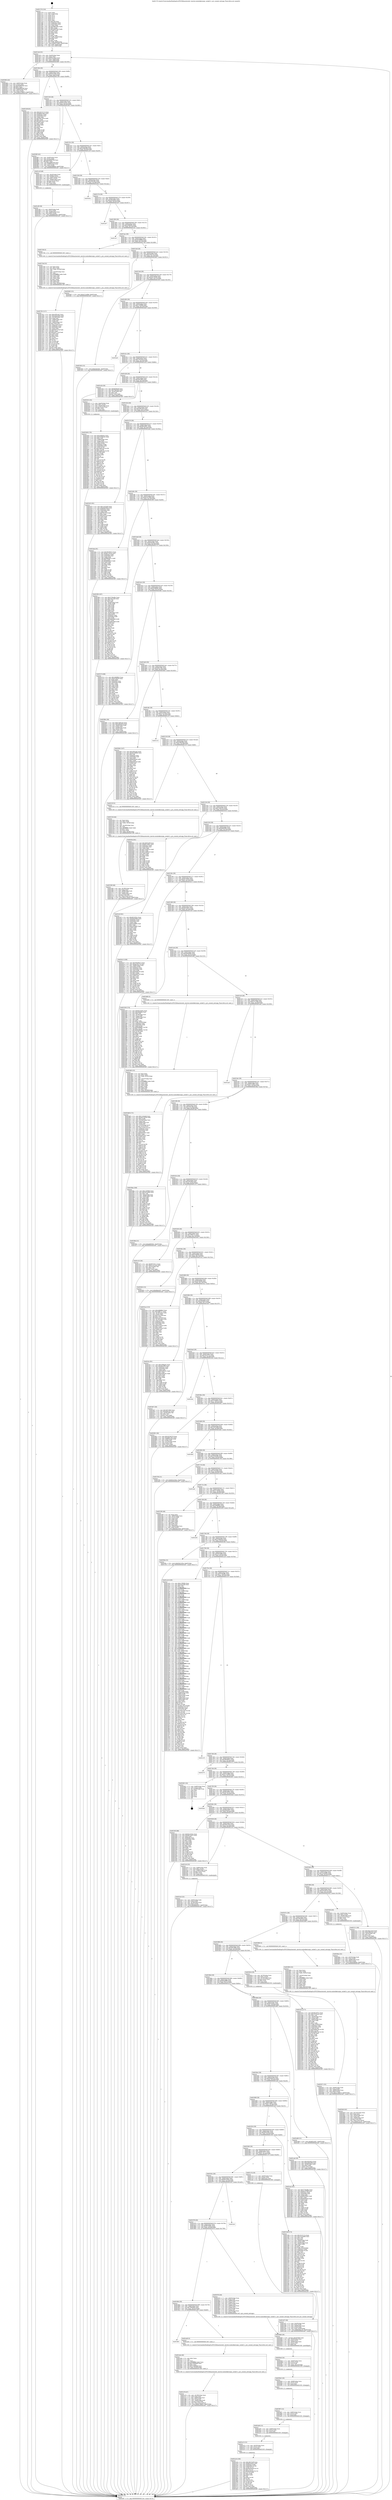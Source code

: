digraph "0x401270" {
  label = "0x401270 (/mnt/c/Users/mathe/Desktop/tcc/POCII/binaries/extr_darwin-xnubsdkernuipc_socket2.c_pru_sosend_notsupp_Final-ollvm.out::main(0))"
  labelloc = "t"
  node[shape=record]

  Entry [label="",width=0.3,height=0.3,shape=circle,fillcolor=black,style=filled]
  "0x4012e4" [label="{
     0x4012e4 [32]\l
     | [instrs]\l
     &nbsp;&nbsp;0x4012e4 \<+6\>: mov -0xe0(%rbp),%eax\l
     &nbsp;&nbsp;0x4012ea \<+2\>: mov %eax,%ecx\l
     &nbsp;&nbsp;0x4012ec \<+6\>: sub $0x82e528a3,%ecx\l
     &nbsp;&nbsp;0x4012f2 \<+6\>: mov %eax,-0xf4(%rbp)\l
     &nbsp;&nbsp;0x4012f8 \<+6\>: mov %ecx,-0xf8(%rbp)\l
     &nbsp;&nbsp;0x4012fe \<+6\>: je 0000000000402805 \<main+0x1595\>\l
  }"]
  "0x402805" [label="{
     0x402805 [42]\l
     | [instrs]\l
     &nbsp;&nbsp;0x402805 \<+4\>: mov -0x60(%rbp),%rax\l
     &nbsp;&nbsp;0x402809 \<+2\>: mov (%rax),%ecx\l
     &nbsp;&nbsp;0x40280b \<+6\>: sub $0xd5d8650b,%ecx\l
     &nbsp;&nbsp;0x402811 \<+3\>: add $0x1,%ecx\l
     &nbsp;&nbsp;0x402814 \<+6\>: add $0xd5d8650b,%ecx\l
     &nbsp;&nbsp;0x40281a \<+4\>: mov -0x60(%rbp),%rax\l
     &nbsp;&nbsp;0x40281e \<+2\>: mov %ecx,(%rax)\l
     &nbsp;&nbsp;0x402820 \<+10\>: movl $0x1578e873,-0xe0(%rbp)\l
     &nbsp;&nbsp;0x40282a \<+5\>: jmp 0000000000402e87 \<main+0x1c17\>\l
  }"]
  "0x401304" [label="{
     0x401304 [28]\l
     | [instrs]\l
     &nbsp;&nbsp;0x401304 \<+5\>: jmp 0000000000401309 \<main+0x99\>\l
     &nbsp;&nbsp;0x401309 \<+6\>: mov -0xf4(%rbp),%eax\l
     &nbsp;&nbsp;0x40130f \<+5\>: sub $0x9342105b,%eax\l
     &nbsp;&nbsp;0x401314 \<+6\>: mov %eax,-0xfc(%rbp)\l
     &nbsp;&nbsp;0x40131a \<+6\>: je 0000000000402109 \<main+0xe99\>\l
  }"]
  Exit [label="",width=0.3,height=0.3,shape=circle,fillcolor=black,style=filled,peripheries=2]
  "0x402109" [label="{
     0x402109 [91]\l
     | [instrs]\l
     &nbsp;&nbsp;0x402109 \<+5\>: mov $0x10c3157e,%eax\l
     &nbsp;&nbsp;0x40210e \<+5\>: mov $0x660c50ea,%ecx\l
     &nbsp;&nbsp;0x402113 \<+7\>: mov 0x40505c,%edx\l
     &nbsp;&nbsp;0x40211a \<+7\>: mov 0x405064,%esi\l
     &nbsp;&nbsp;0x402121 \<+2\>: mov %edx,%edi\l
     &nbsp;&nbsp;0x402123 \<+6\>: sub $0x54013410,%edi\l
     &nbsp;&nbsp;0x402129 \<+3\>: sub $0x1,%edi\l
     &nbsp;&nbsp;0x40212c \<+6\>: add $0x54013410,%edi\l
     &nbsp;&nbsp;0x402132 \<+3\>: imul %edi,%edx\l
     &nbsp;&nbsp;0x402135 \<+3\>: and $0x1,%edx\l
     &nbsp;&nbsp;0x402138 \<+3\>: cmp $0x0,%edx\l
     &nbsp;&nbsp;0x40213b \<+4\>: sete %r8b\l
     &nbsp;&nbsp;0x40213f \<+3\>: cmp $0xa,%esi\l
     &nbsp;&nbsp;0x402142 \<+4\>: setl %r9b\l
     &nbsp;&nbsp;0x402146 \<+3\>: mov %r8b,%r10b\l
     &nbsp;&nbsp;0x402149 \<+3\>: and %r9b,%r10b\l
     &nbsp;&nbsp;0x40214c \<+3\>: xor %r9b,%r8b\l
     &nbsp;&nbsp;0x40214f \<+3\>: or %r8b,%r10b\l
     &nbsp;&nbsp;0x402152 \<+4\>: test $0x1,%r10b\l
     &nbsp;&nbsp;0x402156 \<+3\>: cmovne %ecx,%eax\l
     &nbsp;&nbsp;0x402159 \<+6\>: mov %eax,-0xe0(%rbp)\l
     &nbsp;&nbsp;0x40215f \<+5\>: jmp 0000000000402e87 \<main+0x1c17\>\l
  }"]
  "0x401320" [label="{
     0x401320 [28]\l
     | [instrs]\l
     &nbsp;&nbsp;0x401320 \<+5\>: jmp 0000000000401325 \<main+0xb5\>\l
     &nbsp;&nbsp;0x401325 \<+6\>: mov -0xf4(%rbp),%eax\l
     &nbsp;&nbsp;0x40132b \<+5\>: sub $0x93c3a197,%eax\l
     &nbsp;&nbsp;0x401330 \<+6\>: mov %eax,-0x100(%rbp)\l
     &nbsp;&nbsp;0x401336 \<+6\>: je 00000000004028f3 \<main+0x1683\>\l
  }"]
  "0x402a24" [label="{
     0x402a24 [100]\l
     | [instrs]\l
     &nbsp;&nbsp;0x402a24 \<+5\>: mov $0x1687ba9f,%eax\l
     &nbsp;&nbsp;0x402a29 \<+5\>: mov $0x647bacec,%esi\l
     &nbsp;&nbsp;0x402a2e \<+8\>: mov 0x40505c,%r9d\l
     &nbsp;&nbsp;0x402a36 \<+8\>: mov 0x405064,%r10d\l
     &nbsp;&nbsp;0x402a3e \<+3\>: mov %r9d,%r11d\l
     &nbsp;&nbsp;0x402a41 \<+7\>: add $0xd4a5b5ed,%r11d\l
     &nbsp;&nbsp;0x402a48 \<+4\>: sub $0x1,%r11d\l
     &nbsp;&nbsp;0x402a4c \<+7\>: sub $0xd4a5b5ed,%r11d\l
     &nbsp;&nbsp;0x402a53 \<+4\>: imul %r11d,%r9d\l
     &nbsp;&nbsp;0x402a57 \<+4\>: and $0x1,%r9d\l
     &nbsp;&nbsp;0x402a5b \<+4\>: cmp $0x0,%r9d\l
     &nbsp;&nbsp;0x402a5f \<+3\>: sete %bl\l
     &nbsp;&nbsp;0x402a62 \<+4\>: cmp $0xa,%r10d\l
     &nbsp;&nbsp;0x402a66 \<+4\>: setl %r14b\l
     &nbsp;&nbsp;0x402a6a \<+3\>: mov %bl,%r15b\l
     &nbsp;&nbsp;0x402a6d \<+3\>: and %r14b,%r15b\l
     &nbsp;&nbsp;0x402a70 \<+3\>: xor %r14b,%bl\l
     &nbsp;&nbsp;0x402a73 \<+3\>: or %bl,%r15b\l
     &nbsp;&nbsp;0x402a76 \<+4\>: test $0x1,%r15b\l
     &nbsp;&nbsp;0x402a7a \<+3\>: cmovne %esi,%eax\l
     &nbsp;&nbsp;0x402a7d \<+6\>: mov %eax,-0xe0(%rbp)\l
     &nbsp;&nbsp;0x402a83 \<+5\>: jmp 0000000000402e87 \<main+0x1c17\>\l
  }"]
  "0x4028f3" [label="{
     0x4028f3 [42]\l
     | [instrs]\l
     &nbsp;&nbsp;0x4028f3 \<+4\>: mov -0x48(%rbp),%rax\l
     &nbsp;&nbsp;0x4028f7 \<+2\>: mov (%rax),%ecx\l
     &nbsp;&nbsp;0x4028f9 \<+6\>: add $0xa4d0670d,%ecx\l
     &nbsp;&nbsp;0x4028ff \<+3\>: add $0x1,%ecx\l
     &nbsp;&nbsp;0x402902 \<+6\>: sub $0xa4d0670d,%ecx\l
     &nbsp;&nbsp;0x402908 \<+4\>: mov -0x48(%rbp),%rax\l
     &nbsp;&nbsp;0x40290c \<+2\>: mov %ecx,(%rax)\l
     &nbsp;&nbsp;0x40290e \<+10\>: movl $0xdc9df8ab,-0xe0(%rbp)\l
     &nbsp;&nbsp;0x402918 \<+5\>: jmp 0000000000402e87 \<main+0x1c17\>\l
  }"]
  "0x40133c" [label="{
     0x40133c [28]\l
     | [instrs]\l
     &nbsp;&nbsp;0x40133c \<+5\>: jmp 0000000000401341 \<main+0xd1\>\l
     &nbsp;&nbsp;0x401341 \<+6\>: mov -0xf4(%rbp),%eax\l
     &nbsp;&nbsp;0x401347 \<+5\>: sub $0xa2b6cd49,%eax\l
     &nbsp;&nbsp;0x40134c \<+6\>: mov %eax,-0x104(%rbp)\l
     &nbsp;&nbsp;0x401352 \<+6\>: je 0000000000401cc9 \<main+0xa59\>\l
  }"]
  "0x402a15" [label="{
     0x402a15 [15]\l
     | [instrs]\l
     &nbsp;&nbsp;0x402a15 \<+4\>: mov -0x50(%rbp),%rcx\l
     &nbsp;&nbsp;0x402a19 \<+3\>: mov (%rcx),%rcx\l
     &nbsp;&nbsp;0x402a1c \<+3\>: mov %rcx,%rdi\l
     &nbsp;&nbsp;0x402a1f \<+5\>: call 0000000000401030 \<free@plt\>\l
     | [calls]\l
     &nbsp;&nbsp;0x401030 \{1\} (unknown)\l
  }"]
  "0x401cc9" [label="{
     0x401cc9 [48]\l
     | [instrs]\l
     &nbsp;&nbsp;0x401cc9 \<+7\>: mov -0xc0(%rbp),%rax\l
     &nbsp;&nbsp;0x401cd0 \<+6\>: movl $0x64,(%rax)\l
     &nbsp;&nbsp;0x401cd6 \<+7\>: mov -0xb8(%rbp),%rax\l
     &nbsp;&nbsp;0x401cdd \<+6\>: movl $0x1,(%rax)\l
     &nbsp;&nbsp;0x401ce3 \<+7\>: mov -0xb8(%rbp),%rax\l
     &nbsp;&nbsp;0x401cea \<+3\>: movslq (%rax),%rax\l
     &nbsp;&nbsp;0x401ced \<+4\>: shl $0x2,%rax\l
     &nbsp;&nbsp;0x401cf1 \<+3\>: mov %rax,%rdi\l
     &nbsp;&nbsp;0x401cf4 \<+5\>: call 0000000000401050 \<malloc@plt\>\l
     | [calls]\l
     &nbsp;&nbsp;0x401050 \{1\} (unknown)\l
  }"]
  "0x401358" [label="{
     0x401358 [28]\l
     | [instrs]\l
     &nbsp;&nbsp;0x401358 \<+5\>: jmp 000000000040135d \<main+0xed\>\l
     &nbsp;&nbsp;0x40135d \<+6\>: mov -0xf4(%rbp),%eax\l
     &nbsp;&nbsp;0x401363 \<+5\>: sub $0xa2f01ed2,%eax\l
     &nbsp;&nbsp;0x401368 \<+6\>: mov %eax,-0x108(%rbp)\l
     &nbsp;&nbsp;0x40136e \<+6\>: je 0000000000402d5a \<main+0x1aea\>\l
  }"]
  "0x402a06" [label="{
     0x402a06 [15]\l
     | [instrs]\l
     &nbsp;&nbsp;0x402a06 \<+4\>: mov -0x68(%rbp),%rcx\l
     &nbsp;&nbsp;0x402a0a \<+3\>: mov (%rcx),%rcx\l
     &nbsp;&nbsp;0x402a0d \<+3\>: mov %rcx,%rdi\l
     &nbsp;&nbsp;0x402a10 \<+5\>: call 0000000000401030 \<free@plt\>\l
     | [calls]\l
     &nbsp;&nbsp;0x401030 \{1\} (unknown)\l
  }"]
  "0x402d5a" [label="{
     0x402d5a\l
  }", style=dashed]
  "0x401374" [label="{
     0x401374 [28]\l
     | [instrs]\l
     &nbsp;&nbsp;0x401374 \<+5\>: jmp 0000000000401379 \<main+0x109\>\l
     &nbsp;&nbsp;0x401379 \<+6\>: mov -0xf4(%rbp),%eax\l
     &nbsp;&nbsp;0x40137f \<+5\>: sub $0xa3b54d2a,%eax\l
     &nbsp;&nbsp;0x401384 \<+6\>: mov %eax,-0x10c(%rbp)\l
     &nbsp;&nbsp;0x40138a \<+6\>: je 0000000000402a97 \<main+0x1827\>\l
  }"]
  "0x4029f7" [label="{
     0x4029f7 [15]\l
     | [instrs]\l
     &nbsp;&nbsp;0x4029f7 \<+4\>: mov -0x80(%rbp),%rcx\l
     &nbsp;&nbsp;0x4029fb \<+3\>: mov (%rcx),%rcx\l
     &nbsp;&nbsp;0x4029fe \<+3\>: mov %rcx,%rdi\l
     &nbsp;&nbsp;0x402a01 \<+5\>: call 0000000000401030 \<free@plt\>\l
     | [calls]\l
     &nbsp;&nbsp;0x401030 \{1\} (unknown)\l
  }"]
  "0x402a97" [label="{
     0x402a97\l
  }", style=dashed]
  "0x401390" [label="{
     0x401390 [28]\l
     | [instrs]\l
     &nbsp;&nbsp;0x401390 \<+5\>: jmp 0000000000401395 \<main+0x125\>\l
     &nbsp;&nbsp;0x401395 \<+6\>: mov -0xf4(%rbp),%eax\l
     &nbsp;&nbsp;0x40139b \<+5\>: sub $0xa5f0be45,%eax\l
     &nbsp;&nbsp;0x4013a0 \<+6\>: mov %eax,-0x110(%rbp)\l
     &nbsp;&nbsp;0x4013a6 \<+6\>: je 0000000000402c41 \<main+0x19d1\>\l
  }"]
  "0x4029e5" [label="{
     0x4029e5 [18]\l
     | [instrs]\l
     &nbsp;&nbsp;0x4029e5 \<+7\>: mov -0x98(%rbp),%rcx\l
     &nbsp;&nbsp;0x4029ec \<+3\>: mov (%rcx),%rcx\l
     &nbsp;&nbsp;0x4029ef \<+3\>: mov %rcx,%rdi\l
     &nbsp;&nbsp;0x4029f2 \<+5\>: call 0000000000401030 \<free@plt\>\l
     | [calls]\l
     &nbsp;&nbsp;0x401030 \{1\} (unknown)\l
  }"]
  "0x402c41" [label="{
     0x402c41\l
  }", style=dashed]
  "0x4013ac" [label="{
     0x4013ac [28]\l
     | [instrs]\l
     &nbsp;&nbsp;0x4013ac \<+5\>: jmp 00000000004013b1 \<main+0x141\>\l
     &nbsp;&nbsp;0x4013b1 \<+6\>: mov -0xf4(%rbp),%eax\l
     &nbsp;&nbsp;0x4013b7 \<+5\>: sub $0xab339668,%eax\l
     &nbsp;&nbsp;0x4013bc \<+6\>: mov %eax,-0x114(%rbp)\l
     &nbsp;&nbsp;0x4013c2 \<+6\>: je 0000000000402748 \<main+0x14d8\>\l
  }"]
  "0x4029cd" [label="{
     0x4029cd [24]\l
     | [instrs]\l
     &nbsp;&nbsp;0x4029cd \<+7\>: mov -0xb0(%rbp),%rcx\l
     &nbsp;&nbsp;0x4029d4 \<+3\>: mov (%rcx),%rcx\l
     &nbsp;&nbsp;0x4029d7 \<+3\>: mov %rcx,%rdi\l
     &nbsp;&nbsp;0x4029da \<+6\>: mov %eax,-0x214(%rbp)\l
     &nbsp;&nbsp;0x4029e0 \<+5\>: call 0000000000401030 \<free@plt\>\l
     | [calls]\l
     &nbsp;&nbsp;0x401030 \{1\} (unknown)\l
  }"]
  "0x402748" [label="{
     0x402748 [5]\l
     | [instrs]\l
     &nbsp;&nbsp;0x402748 \<+5\>: call 0000000000401160 \<next_i\>\l
     | [calls]\l
     &nbsp;&nbsp;0x401160 \{1\} (/mnt/c/Users/mathe/Desktop/tcc/POCII/binaries/extr_darwin-xnubsdkernuipc_socket2.c_pru_sosend_notsupp_Final-ollvm.out::next_i)\l
  }"]
  "0x4013c8" [label="{
     0x4013c8 [28]\l
     | [instrs]\l
     &nbsp;&nbsp;0x4013c8 \<+5\>: jmp 00000000004013cd \<main+0x15d\>\l
     &nbsp;&nbsp;0x4013cd \<+6\>: mov -0xf4(%rbp),%eax\l
     &nbsp;&nbsp;0x4013d3 \<+5\>: sub $0xac29c57d,%eax\l
     &nbsp;&nbsp;0x4013d8 \<+6\>: mov %eax,-0x118(%rbp)\l
     &nbsp;&nbsp;0x4013de \<+6\>: je 0000000000402b82 \<main+0x1912\>\l
  }"]
  "0x4029b0" [label="{
     0x4029b0 [29]\l
     | [instrs]\l
     &nbsp;&nbsp;0x4029b0 \<+10\>: movabs $0x4030b6,%rdi\l
     &nbsp;&nbsp;0x4029ba \<+4\>: mov -0x40(%rbp),%rcx\l
     &nbsp;&nbsp;0x4029be \<+2\>: mov %eax,(%rcx)\l
     &nbsp;&nbsp;0x4029c0 \<+4\>: mov -0x40(%rbp),%rcx\l
     &nbsp;&nbsp;0x4029c4 \<+2\>: mov (%rcx),%esi\l
     &nbsp;&nbsp;0x4029c6 \<+2\>: mov $0x0,%al\l
     &nbsp;&nbsp;0x4029c8 \<+5\>: call 0000000000401040 \<printf@plt\>\l
     | [calls]\l
     &nbsp;&nbsp;0x401040 \{1\} (unknown)\l
  }"]
  "0x402b82" [label="{
     0x402b82 [15]\l
     | [instrs]\l
     &nbsp;&nbsp;0x402b82 \<+10\>: movl $0x4151e89d,-0xe0(%rbp)\l
     &nbsp;&nbsp;0x402b8c \<+5\>: jmp 0000000000402e87 \<main+0x1c17\>\l
  }"]
  "0x4013e4" [label="{
     0x4013e4 [28]\l
     | [instrs]\l
     &nbsp;&nbsp;0x4013e4 \<+5\>: jmp 00000000004013e9 \<main+0x179\>\l
     &nbsp;&nbsp;0x4013e9 \<+6\>: mov -0xf4(%rbp),%eax\l
     &nbsp;&nbsp;0x4013ef \<+5\>: sub $0xaec781d9,%eax\l
     &nbsp;&nbsp;0x4013f4 \<+6\>: mov %eax,-0x11c(%rbp)\l
     &nbsp;&nbsp;0x4013fa \<+6\>: je 0000000000402565 \<main+0x12f5\>\l
  }"]
  "0x4028c9" [label="{
     0x4028c9 [42]\l
     | [instrs]\l
     &nbsp;&nbsp;0x4028c9 \<+6\>: mov -0x210(%rbp),%ecx\l
     &nbsp;&nbsp;0x4028cf \<+3\>: imul %eax,%ecx\l
     &nbsp;&nbsp;0x4028d2 \<+4\>: mov -0x50(%rbp),%r8\l
     &nbsp;&nbsp;0x4028d6 \<+3\>: mov (%r8),%r8\l
     &nbsp;&nbsp;0x4028d9 \<+4\>: mov -0x48(%rbp),%r9\l
     &nbsp;&nbsp;0x4028dd \<+3\>: movslq (%r9),%r9\l
     &nbsp;&nbsp;0x4028e0 \<+4\>: mov %ecx,(%r8,%r9,4)\l
     &nbsp;&nbsp;0x4028e4 \<+10\>: movl $0x93c3a197,-0xe0(%rbp)\l
     &nbsp;&nbsp;0x4028ee \<+5\>: jmp 0000000000402e87 \<main+0x1c17\>\l
  }"]
  "0x402565" [label="{
     0x402565 [15]\l
     | [instrs]\l
     &nbsp;&nbsp;0x402565 \<+10\>: movl $0xdc4e5eb1,-0xe0(%rbp)\l
     &nbsp;&nbsp;0x40256f \<+5\>: jmp 0000000000402e87 \<main+0x1c17\>\l
  }"]
  "0x401400" [label="{
     0x401400 [28]\l
     | [instrs]\l
     &nbsp;&nbsp;0x401400 \<+5\>: jmp 0000000000401405 \<main+0x195\>\l
     &nbsp;&nbsp;0x401405 \<+6\>: mov -0xf4(%rbp),%eax\l
     &nbsp;&nbsp;0x40140b \<+5\>: sub $0xc13f56fe,%eax\l
     &nbsp;&nbsp;0x401410 \<+6\>: mov %eax,-0x120(%rbp)\l
     &nbsp;&nbsp;0x401416 \<+6\>: je 0000000000402ba9 \<main+0x1939\>\l
  }"]
  "0x402895" [label="{
     0x402895 [52]\l
     | [instrs]\l
     &nbsp;&nbsp;0x402895 \<+2\>: xor %ecx,%ecx\l
     &nbsp;&nbsp;0x402897 \<+5\>: mov $0x2,%edx\l
     &nbsp;&nbsp;0x40289c \<+6\>: mov %edx,-0x20c(%rbp)\l
     &nbsp;&nbsp;0x4028a2 \<+1\>: cltd\l
     &nbsp;&nbsp;0x4028a3 \<+6\>: mov -0x20c(%rbp),%esi\l
     &nbsp;&nbsp;0x4028a9 \<+2\>: idiv %esi\l
     &nbsp;&nbsp;0x4028ab \<+6\>: imul $0xfffffffe,%edx,%edx\l
     &nbsp;&nbsp;0x4028b1 \<+2\>: mov %ecx,%edi\l
     &nbsp;&nbsp;0x4028b3 \<+2\>: sub %edx,%edi\l
     &nbsp;&nbsp;0x4028b5 \<+2\>: mov %ecx,%edx\l
     &nbsp;&nbsp;0x4028b7 \<+3\>: sub $0x1,%edx\l
     &nbsp;&nbsp;0x4028ba \<+2\>: add %edx,%edi\l
     &nbsp;&nbsp;0x4028bc \<+2\>: sub %edi,%ecx\l
     &nbsp;&nbsp;0x4028be \<+6\>: mov %ecx,-0x210(%rbp)\l
     &nbsp;&nbsp;0x4028c4 \<+5\>: call 0000000000401160 \<next_i\>\l
     | [calls]\l
     &nbsp;&nbsp;0x401160 \{1\} (/mnt/c/Users/mathe/Desktop/tcc/POCII/binaries/extr_darwin-xnubsdkernuipc_socket2.c_pru_sosend_notsupp_Final-ollvm.out::next_i)\l
  }"]
  "0x402ba9" [label="{
     0x402ba9\l
  }", style=dashed]
  "0x40141c" [label="{
     0x40141c [28]\l
     | [instrs]\l
     &nbsp;&nbsp;0x40141c \<+5\>: jmp 0000000000401421 \<main+0x1b1\>\l
     &nbsp;&nbsp;0x401421 \<+6\>: mov -0xf4(%rbp),%eax\l
     &nbsp;&nbsp;0x401427 \<+5\>: sub $0xc787bca4,%eax\l
     &nbsp;&nbsp;0x40142c \<+6\>: mov %eax,-0x124(%rbp)\l
     &nbsp;&nbsp;0x401432 \<+6\>: je 0000000000401e2b \<main+0xbbb\>\l
  }"]
  "0x40284c" [label="{
     0x40284c [32]\l
     | [instrs]\l
     &nbsp;&nbsp;0x40284c \<+4\>: mov -0x50(%rbp),%rdi\l
     &nbsp;&nbsp;0x402850 \<+3\>: mov %rax,(%rdi)\l
     &nbsp;&nbsp;0x402853 \<+4\>: mov -0x48(%rbp),%rax\l
     &nbsp;&nbsp;0x402857 \<+6\>: movl $0x0,(%rax)\l
     &nbsp;&nbsp;0x40285d \<+10\>: movl $0xdc9df8ab,-0xe0(%rbp)\l
     &nbsp;&nbsp;0x402867 \<+5\>: jmp 0000000000402e87 \<main+0x1c17\>\l
  }"]
  "0x401e2b" [label="{
     0x401e2b [30]\l
     | [instrs]\l
     &nbsp;&nbsp;0x401e2b \<+5\>: mov $0xb839e48,%eax\l
     &nbsp;&nbsp;0x401e30 \<+5\>: mov $0x796cfda6,%ecx\l
     &nbsp;&nbsp;0x401e35 \<+3\>: mov -0x2b(%rbp),%dl\l
     &nbsp;&nbsp;0x401e38 \<+3\>: test $0x1,%dl\l
     &nbsp;&nbsp;0x401e3b \<+3\>: cmovne %ecx,%eax\l
     &nbsp;&nbsp;0x401e3e \<+6\>: mov %eax,-0xe0(%rbp)\l
     &nbsp;&nbsp;0x401e44 \<+5\>: jmp 0000000000402e87 \<main+0x1c17\>\l
  }"]
  "0x401438" [label="{
     0x401438 [28]\l
     | [instrs]\l
     &nbsp;&nbsp;0x401438 \<+5\>: jmp 000000000040143d \<main+0x1cd\>\l
     &nbsp;&nbsp;0x40143d \<+6\>: mov -0xf4(%rbp),%eax\l
     &nbsp;&nbsp;0x401443 \<+5\>: sub $0xcbe33ff3,%eax\l
     &nbsp;&nbsp;0x401448 \<+6\>: mov %eax,-0x128(%rbp)\l
     &nbsp;&nbsp;0x40144e \<+6\>: je 0000000000402025 \<main+0xdb5\>\l
  }"]
  "0x402781" [label="{
     0x402781 [117]\l
     | [instrs]\l
     &nbsp;&nbsp;0x402781 \<+5\>: mov $0xa2f01ed2,%ecx\l
     &nbsp;&nbsp;0x402786 \<+5\>: mov $0x195b5e9e,%edx\l
     &nbsp;&nbsp;0x40278b \<+6\>: mov -0x208(%rbp),%esi\l
     &nbsp;&nbsp;0x402791 \<+3\>: imul %eax,%esi\l
     &nbsp;&nbsp;0x402794 \<+4\>: mov -0x68(%rbp),%r8\l
     &nbsp;&nbsp;0x402798 \<+3\>: mov (%r8),%r8\l
     &nbsp;&nbsp;0x40279b \<+4\>: mov -0x60(%rbp),%r9\l
     &nbsp;&nbsp;0x40279f \<+3\>: movslq (%r9),%r9\l
     &nbsp;&nbsp;0x4027a2 \<+4\>: mov %esi,(%r8,%r9,4)\l
     &nbsp;&nbsp;0x4027a6 \<+7\>: mov 0x40505c,%eax\l
     &nbsp;&nbsp;0x4027ad \<+7\>: mov 0x405064,%esi\l
     &nbsp;&nbsp;0x4027b4 \<+2\>: mov %eax,%edi\l
     &nbsp;&nbsp;0x4027b6 \<+6\>: sub $0x4287113d,%edi\l
     &nbsp;&nbsp;0x4027bc \<+3\>: sub $0x1,%edi\l
     &nbsp;&nbsp;0x4027bf \<+6\>: add $0x4287113d,%edi\l
     &nbsp;&nbsp;0x4027c5 \<+3\>: imul %edi,%eax\l
     &nbsp;&nbsp;0x4027c8 \<+3\>: and $0x1,%eax\l
     &nbsp;&nbsp;0x4027cb \<+3\>: cmp $0x0,%eax\l
     &nbsp;&nbsp;0x4027ce \<+4\>: sete %r10b\l
     &nbsp;&nbsp;0x4027d2 \<+3\>: cmp $0xa,%esi\l
     &nbsp;&nbsp;0x4027d5 \<+4\>: setl %r11b\l
     &nbsp;&nbsp;0x4027d9 \<+3\>: mov %r10b,%bl\l
     &nbsp;&nbsp;0x4027dc \<+3\>: and %r11b,%bl\l
     &nbsp;&nbsp;0x4027df \<+3\>: xor %r11b,%r10b\l
     &nbsp;&nbsp;0x4027e2 \<+3\>: or %r10b,%bl\l
     &nbsp;&nbsp;0x4027e5 \<+3\>: test $0x1,%bl\l
     &nbsp;&nbsp;0x4027e8 \<+3\>: cmovne %edx,%ecx\l
     &nbsp;&nbsp;0x4027eb \<+6\>: mov %ecx,-0xe0(%rbp)\l
     &nbsp;&nbsp;0x4027f1 \<+5\>: jmp 0000000000402e87 \<main+0x1c17\>\l
  }"]
  "0x402025" [label="{
     0x402025 [35]\l
     | [instrs]\l
     &nbsp;&nbsp;0x402025 \<+7\>: mov -0xa0(%rbp),%rax\l
     &nbsp;&nbsp;0x40202c \<+6\>: movl $0x1,(%rax)\l
     &nbsp;&nbsp;0x402032 \<+7\>: mov -0xa0(%rbp),%rax\l
     &nbsp;&nbsp;0x402039 \<+3\>: movslq (%rax),%rax\l
     &nbsp;&nbsp;0x40203c \<+4\>: shl $0x2,%rax\l
     &nbsp;&nbsp;0x402040 \<+3\>: mov %rax,%rdi\l
     &nbsp;&nbsp;0x402043 \<+5\>: call 0000000000401050 \<malloc@plt\>\l
     | [calls]\l
     &nbsp;&nbsp;0x401050 \{1\} (unknown)\l
  }"]
  "0x401454" [label="{
     0x401454 [28]\l
     | [instrs]\l
     &nbsp;&nbsp;0x401454 \<+5\>: jmp 0000000000401459 \<main+0x1e9\>\l
     &nbsp;&nbsp;0x401459 \<+6\>: mov -0xf4(%rbp),%eax\l
     &nbsp;&nbsp;0x40145f \<+5\>: sub $0xce9f1af3,%eax\l
     &nbsp;&nbsp;0x401464 \<+6\>: mov %eax,-0x12c(%rbp)\l
     &nbsp;&nbsp;0x40146a \<+6\>: je 0000000000402425 \<main+0x11b5\>\l
  }"]
  "0x40274d" [label="{
     0x40274d [52]\l
     | [instrs]\l
     &nbsp;&nbsp;0x40274d \<+2\>: xor %ecx,%ecx\l
     &nbsp;&nbsp;0x40274f \<+5\>: mov $0x2,%edx\l
     &nbsp;&nbsp;0x402754 \<+6\>: mov %edx,-0x204(%rbp)\l
     &nbsp;&nbsp;0x40275a \<+1\>: cltd\l
     &nbsp;&nbsp;0x40275b \<+6\>: mov -0x204(%rbp),%esi\l
     &nbsp;&nbsp;0x402761 \<+2\>: idiv %esi\l
     &nbsp;&nbsp;0x402763 \<+6\>: imul $0xfffffffe,%edx,%edx\l
     &nbsp;&nbsp;0x402769 \<+2\>: mov %ecx,%edi\l
     &nbsp;&nbsp;0x40276b \<+2\>: sub %edx,%edi\l
     &nbsp;&nbsp;0x40276d \<+2\>: mov %ecx,%edx\l
     &nbsp;&nbsp;0x40276f \<+3\>: sub $0x1,%edx\l
     &nbsp;&nbsp;0x402772 \<+2\>: add %edx,%edi\l
     &nbsp;&nbsp;0x402774 \<+2\>: sub %edi,%ecx\l
     &nbsp;&nbsp;0x402776 \<+6\>: mov %ecx,-0x208(%rbp)\l
     &nbsp;&nbsp;0x40277c \<+5\>: call 0000000000401160 \<next_i\>\l
     | [calls]\l
     &nbsp;&nbsp;0x401160 \{1\} (/mnt/c/Users/mathe/Desktop/tcc/POCII/binaries/extr_darwin-xnubsdkernuipc_socket2.c_pru_sosend_notsupp_Final-ollvm.out::next_i)\l
  }"]
  "0x402425" [label="{
     0x402425 [91]\l
     | [instrs]\l
     &nbsp;&nbsp;0x402425 \<+5\>: mov $0x1c424af4,%eax\l
     &nbsp;&nbsp;0x40242a \<+5\>: mov $0xeebe46ab,%ecx\l
     &nbsp;&nbsp;0x40242f \<+7\>: mov 0x40505c,%edx\l
     &nbsp;&nbsp;0x402436 \<+7\>: mov 0x405064,%esi\l
     &nbsp;&nbsp;0x40243d \<+2\>: mov %edx,%edi\l
     &nbsp;&nbsp;0x40243f \<+6\>: add $0xf762321f,%edi\l
     &nbsp;&nbsp;0x402445 \<+3\>: sub $0x1,%edi\l
     &nbsp;&nbsp;0x402448 \<+6\>: sub $0xf762321f,%edi\l
     &nbsp;&nbsp;0x40244e \<+3\>: imul %edi,%edx\l
     &nbsp;&nbsp;0x402451 \<+3\>: and $0x1,%edx\l
     &nbsp;&nbsp;0x402454 \<+3\>: cmp $0x0,%edx\l
     &nbsp;&nbsp;0x402457 \<+4\>: sete %r8b\l
     &nbsp;&nbsp;0x40245b \<+3\>: cmp $0xa,%esi\l
     &nbsp;&nbsp;0x40245e \<+4\>: setl %r9b\l
     &nbsp;&nbsp;0x402462 \<+3\>: mov %r8b,%r10b\l
     &nbsp;&nbsp;0x402465 \<+3\>: and %r9b,%r10b\l
     &nbsp;&nbsp;0x402468 \<+3\>: xor %r9b,%r8b\l
     &nbsp;&nbsp;0x40246b \<+3\>: or %r8b,%r10b\l
     &nbsp;&nbsp;0x40246e \<+4\>: test $0x1,%r10b\l
     &nbsp;&nbsp;0x402472 \<+3\>: cmovne %ecx,%eax\l
     &nbsp;&nbsp;0x402475 \<+6\>: mov %eax,-0xe0(%rbp)\l
     &nbsp;&nbsp;0x40247b \<+5\>: jmp 0000000000402e87 \<main+0x1c17\>\l
  }"]
  "0x401470" [label="{
     0x401470 [28]\l
     | [instrs]\l
     &nbsp;&nbsp;0x401470 \<+5\>: jmp 0000000000401475 \<main+0x205\>\l
     &nbsp;&nbsp;0x401475 \<+6\>: mov -0xf4(%rbp),%eax\l
     &nbsp;&nbsp;0x40147b \<+5\>: sub $0xd85a5f47,%eax\l
     &nbsp;&nbsp;0x401480 \<+6\>: mov %eax,-0x130(%rbp)\l
     &nbsp;&nbsp;0x401486 \<+6\>: je 0000000000402aba \<main+0x184a\>\l
  }"]
  "0x402671" [label="{
     0x402671 [32]\l
     | [instrs]\l
     &nbsp;&nbsp;0x402671 \<+4\>: mov -0x68(%rbp),%rdi\l
     &nbsp;&nbsp;0x402675 \<+3\>: mov %rax,(%rdi)\l
     &nbsp;&nbsp;0x402678 \<+4\>: mov -0x60(%rbp),%rax\l
     &nbsp;&nbsp;0x40267c \<+6\>: movl $0x0,(%rax)\l
     &nbsp;&nbsp;0x402682 \<+10\>: movl $0x1578e873,-0xe0(%rbp)\l
     &nbsp;&nbsp;0x40268c \<+5\>: jmp 0000000000402e87 \<main+0x1c17\>\l
  }"]
  "0x402aba" [label="{
     0x402aba [91]\l
     | [instrs]\l
     &nbsp;&nbsp;0x402aba \<+5\>: mov $0x38509422,%eax\l
     &nbsp;&nbsp;0x402abf \<+5\>: mov $0xeb719c3e,%ecx\l
     &nbsp;&nbsp;0x402ac4 \<+7\>: mov 0x40505c,%edx\l
     &nbsp;&nbsp;0x402acb \<+7\>: mov 0x405064,%esi\l
     &nbsp;&nbsp;0x402ad2 \<+2\>: mov %edx,%edi\l
     &nbsp;&nbsp;0x402ad4 \<+6\>: add $0x8984ee7c,%edi\l
     &nbsp;&nbsp;0x402ada \<+3\>: sub $0x1,%edi\l
     &nbsp;&nbsp;0x402add \<+6\>: sub $0x8984ee7c,%edi\l
     &nbsp;&nbsp;0x402ae3 \<+3\>: imul %edi,%edx\l
     &nbsp;&nbsp;0x402ae6 \<+3\>: and $0x1,%edx\l
     &nbsp;&nbsp;0x402ae9 \<+3\>: cmp $0x0,%edx\l
     &nbsp;&nbsp;0x402aec \<+4\>: sete %r8b\l
     &nbsp;&nbsp;0x402af0 \<+3\>: cmp $0xa,%esi\l
     &nbsp;&nbsp;0x402af3 \<+4\>: setl %r9b\l
     &nbsp;&nbsp;0x402af7 \<+3\>: mov %r8b,%r10b\l
     &nbsp;&nbsp;0x402afa \<+3\>: and %r9b,%r10b\l
     &nbsp;&nbsp;0x402afd \<+3\>: xor %r9b,%r8b\l
     &nbsp;&nbsp;0x402b00 \<+3\>: or %r8b,%r10b\l
     &nbsp;&nbsp;0x402b03 \<+4\>: test $0x1,%r10b\l
     &nbsp;&nbsp;0x402b07 \<+3\>: cmovne %ecx,%eax\l
     &nbsp;&nbsp;0x402b0a \<+6\>: mov %eax,-0xe0(%rbp)\l
     &nbsp;&nbsp;0x402b10 \<+5\>: jmp 0000000000402e87 \<main+0x1c17\>\l
  }"]
  "0x40148c" [label="{
     0x40148c [28]\l
     | [instrs]\l
     &nbsp;&nbsp;0x40148c \<+5\>: jmp 0000000000401491 \<main+0x221\>\l
     &nbsp;&nbsp;0x401491 \<+6\>: mov -0xf4(%rbp),%eax\l
     &nbsp;&nbsp;0x401497 \<+5\>: sub $0xdc167b8f,%eax\l
     &nbsp;&nbsp;0x40149c \<+6\>: mov %eax,-0x134(%rbp)\l
     &nbsp;&nbsp;0x4014a2 \<+6\>: je 0000000000401f00 \<main+0xc90\>\l
  }"]
  "0x4024b9" [label="{
     0x4024b9 [172]\l
     | [instrs]\l
     &nbsp;&nbsp;0x4024b9 \<+5\>: mov $0x1c424af4,%ecx\l
     &nbsp;&nbsp;0x4024be \<+5\>: mov $0xaec781d9,%edx\l
     &nbsp;&nbsp;0x4024c3 \<+3\>: mov $0x1,%r8b\l
     &nbsp;&nbsp;0x4024c6 \<+6\>: mov -0x200(%rbp),%esi\l
     &nbsp;&nbsp;0x4024cc \<+3\>: imul %eax,%esi\l
     &nbsp;&nbsp;0x4024cf \<+4\>: mov -0x80(%rbp),%r9\l
     &nbsp;&nbsp;0x4024d3 \<+3\>: mov (%r9),%r9\l
     &nbsp;&nbsp;0x4024d6 \<+4\>: mov -0x78(%rbp),%r10\l
     &nbsp;&nbsp;0x4024da \<+3\>: movslq (%r10),%r10\l
     &nbsp;&nbsp;0x4024dd \<+4\>: mov %esi,(%r9,%r10,4)\l
     &nbsp;&nbsp;0x4024e1 \<+7\>: mov 0x40505c,%eax\l
     &nbsp;&nbsp;0x4024e8 \<+7\>: mov 0x405064,%esi\l
     &nbsp;&nbsp;0x4024ef \<+2\>: mov %eax,%edi\l
     &nbsp;&nbsp;0x4024f1 \<+6\>: sub $0x4e5f5261,%edi\l
     &nbsp;&nbsp;0x4024f7 \<+3\>: sub $0x1,%edi\l
     &nbsp;&nbsp;0x4024fa \<+6\>: add $0x4e5f5261,%edi\l
     &nbsp;&nbsp;0x402500 \<+3\>: imul %edi,%eax\l
     &nbsp;&nbsp;0x402503 \<+3\>: and $0x1,%eax\l
     &nbsp;&nbsp;0x402506 \<+3\>: cmp $0x0,%eax\l
     &nbsp;&nbsp;0x402509 \<+4\>: sete %r11b\l
     &nbsp;&nbsp;0x40250d \<+3\>: cmp $0xa,%esi\l
     &nbsp;&nbsp;0x402510 \<+3\>: setl %bl\l
     &nbsp;&nbsp;0x402513 \<+3\>: mov %r11b,%r14b\l
     &nbsp;&nbsp;0x402516 \<+4\>: xor $0xff,%r14b\l
     &nbsp;&nbsp;0x40251a \<+3\>: mov %bl,%r15b\l
     &nbsp;&nbsp;0x40251d \<+4\>: xor $0xff,%r15b\l
     &nbsp;&nbsp;0x402521 \<+4\>: xor $0x1,%r8b\l
     &nbsp;&nbsp;0x402525 \<+3\>: mov %r14b,%r12b\l
     &nbsp;&nbsp;0x402528 \<+4\>: and $0xff,%r12b\l
     &nbsp;&nbsp;0x40252c \<+3\>: and %r8b,%r11b\l
     &nbsp;&nbsp;0x40252f \<+3\>: mov %r15b,%r13b\l
     &nbsp;&nbsp;0x402532 \<+4\>: and $0xff,%r13b\l
     &nbsp;&nbsp;0x402536 \<+3\>: and %r8b,%bl\l
     &nbsp;&nbsp;0x402539 \<+3\>: or %r11b,%r12b\l
     &nbsp;&nbsp;0x40253c \<+3\>: or %bl,%r13b\l
     &nbsp;&nbsp;0x40253f \<+3\>: xor %r13b,%r12b\l
     &nbsp;&nbsp;0x402542 \<+3\>: or %r15b,%r14b\l
     &nbsp;&nbsp;0x402545 \<+4\>: xor $0xff,%r14b\l
     &nbsp;&nbsp;0x402549 \<+4\>: or $0x1,%r8b\l
     &nbsp;&nbsp;0x40254d \<+3\>: and %r8b,%r14b\l
     &nbsp;&nbsp;0x402550 \<+3\>: or %r14b,%r12b\l
     &nbsp;&nbsp;0x402553 \<+4\>: test $0x1,%r12b\l
     &nbsp;&nbsp;0x402557 \<+3\>: cmovne %edx,%ecx\l
     &nbsp;&nbsp;0x40255a \<+6\>: mov %ecx,-0xe0(%rbp)\l
     &nbsp;&nbsp;0x402560 \<+5\>: jmp 0000000000402e87 \<main+0x1c17\>\l
  }"]
  "0x401f00" [label="{
     0x401f00 [187]\l
     | [instrs]\l
     &nbsp;&nbsp;0x401f00 \<+5\>: mov $0x3730ad8c,%eax\l
     &nbsp;&nbsp;0x401f05 \<+5\>: mov $0x558116d,%ecx\l
     &nbsp;&nbsp;0x401f0a \<+2\>: mov $0x1,%dl\l
     &nbsp;&nbsp;0x401f0c \<+2\>: xor %esi,%esi\l
     &nbsp;&nbsp;0x401f0e \<+7\>: mov -0xa8(%rbp),%rdi\l
     &nbsp;&nbsp;0x401f15 \<+3\>: mov (%rdi),%r8d\l
     &nbsp;&nbsp;0x401f18 \<+3\>: mov %esi,%r9d\l
     &nbsp;&nbsp;0x401f1b \<+3\>: sub %r8d,%r9d\l
     &nbsp;&nbsp;0x401f1e \<+3\>: mov %esi,%r8d\l
     &nbsp;&nbsp;0x401f21 \<+4\>: sub $0x1,%r8d\l
     &nbsp;&nbsp;0x401f25 \<+3\>: add %r8d,%r9d\l
     &nbsp;&nbsp;0x401f28 \<+3\>: sub %r9d,%esi\l
     &nbsp;&nbsp;0x401f2b \<+7\>: mov -0xa8(%rbp),%rdi\l
     &nbsp;&nbsp;0x401f32 \<+2\>: mov %esi,(%rdi)\l
     &nbsp;&nbsp;0x401f34 \<+7\>: mov 0x40505c,%esi\l
     &nbsp;&nbsp;0x401f3b \<+8\>: mov 0x405064,%r8d\l
     &nbsp;&nbsp;0x401f43 \<+3\>: mov %esi,%r9d\l
     &nbsp;&nbsp;0x401f46 \<+7\>: sub $0x5ebb3d49,%r9d\l
     &nbsp;&nbsp;0x401f4d \<+4\>: sub $0x1,%r9d\l
     &nbsp;&nbsp;0x401f51 \<+7\>: add $0x5ebb3d49,%r9d\l
     &nbsp;&nbsp;0x401f58 \<+4\>: imul %r9d,%esi\l
     &nbsp;&nbsp;0x401f5c \<+3\>: and $0x1,%esi\l
     &nbsp;&nbsp;0x401f5f \<+3\>: cmp $0x0,%esi\l
     &nbsp;&nbsp;0x401f62 \<+4\>: sete %r10b\l
     &nbsp;&nbsp;0x401f66 \<+4\>: cmp $0xa,%r8d\l
     &nbsp;&nbsp;0x401f6a \<+4\>: setl %r11b\l
     &nbsp;&nbsp;0x401f6e \<+3\>: mov %r10b,%bl\l
     &nbsp;&nbsp;0x401f71 \<+3\>: xor $0xff,%bl\l
     &nbsp;&nbsp;0x401f74 \<+3\>: mov %r11b,%r14b\l
     &nbsp;&nbsp;0x401f77 \<+4\>: xor $0xff,%r14b\l
     &nbsp;&nbsp;0x401f7b \<+3\>: xor $0x1,%dl\l
     &nbsp;&nbsp;0x401f7e \<+3\>: mov %bl,%r15b\l
     &nbsp;&nbsp;0x401f81 \<+4\>: and $0xff,%r15b\l
     &nbsp;&nbsp;0x401f85 \<+3\>: and %dl,%r10b\l
     &nbsp;&nbsp;0x401f88 \<+3\>: mov %r14b,%r12b\l
     &nbsp;&nbsp;0x401f8b \<+4\>: and $0xff,%r12b\l
     &nbsp;&nbsp;0x401f8f \<+3\>: and %dl,%r11b\l
     &nbsp;&nbsp;0x401f92 \<+3\>: or %r10b,%r15b\l
     &nbsp;&nbsp;0x401f95 \<+3\>: or %r11b,%r12b\l
     &nbsp;&nbsp;0x401f98 \<+3\>: xor %r12b,%r15b\l
     &nbsp;&nbsp;0x401f9b \<+3\>: or %r14b,%bl\l
     &nbsp;&nbsp;0x401f9e \<+3\>: xor $0xff,%bl\l
     &nbsp;&nbsp;0x401fa1 \<+3\>: or $0x1,%dl\l
     &nbsp;&nbsp;0x401fa4 \<+2\>: and %dl,%bl\l
     &nbsp;&nbsp;0x401fa6 \<+3\>: or %bl,%r15b\l
     &nbsp;&nbsp;0x401fa9 \<+4\>: test $0x1,%r15b\l
     &nbsp;&nbsp;0x401fad \<+3\>: cmovne %ecx,%eax\l
     &nbsp;&nbsp;0x401fb0 \<+6\>: mov %eax,-0xe0(%rbp)\l
     &nbsp;&nbsp;0x401fb6 \<+5\>: jmp 0000000000402e87 \<main+0x1c17\>\l
  }"]
  "0x4014a8" [label="{
     0x4014a8 [28]\l
     | [instrs]\l
     &nbsp;&nbsp;0x4014a8 \<+5\>: jmp 00000000004014ad \<main+0x23d\>\l
     &nbsp;&nbsp;0x4014ad \<+6\>: mov -0xf4(%rbp),%eax\l
     &nbsp;&nbsp;0x4014b3 \<+5\>: sub $0xdc4e5eb1,%eax\l
     &nbsp;&nbsp;0x4014b8 \<+6\>: mov %eax,-0x138(%rbp)\l
     &nbsp;&nbsp;0x4014be \<+6\>: je 0000000000402574 \<main+0x1304\>\l
  }"]
  "0x402485" [label="{
     0x402485 [52]\l
     | [instrs]\l
     &nbsp;&nbsp;0x402485 \<+2\>: xor %ecx,%ecx\l
     &nbsp;&nbsp;0x402487 \<+5\>: mov $0x2,%edx\l
     &nbsp;&nbsp;0x40248c \<+6\>: mov %edx,-0x1fc(%rbp)\l
     &nbsp;&nbsp;0x402492 \<+1\>: cltd\l
     &nbsp;&nbsp;0x402493 \<+6\>: mov -0x1fc(%rbp),%esi\l
     &nbsp;&nbsp;0x402499 \<+2\>: idiv %esi\l
     &nbsp;&nbsp;0x40249b \<+6\>: imul $0xfffffffe,%edx,%edx\l
     &nbsp;&nbsp;0x4024a1 \<+2\>: mov %ecx,%edi\l
     &nbsp;&nbsp;0x4024a3 \<+2\>: sub %edx,%edi\l
     &nbsp;&nbsp;0x4024a5 \<+2\>: mov %ecx,%edx\l
     &nbsp;&nbsp;0x4024a7 \<+3\>: sub $0x1,%edx\l
     &nbsp;&nbsp;0x4024aa \<+2\>: add %edx,%edi\l
     &nbsp;&nbsp;0x4024ac \<+2\>: sub %edi,%ecx\l
     &nbsp;&nbsp;0x4024ae \<+6\>: mov %ecx,-0x200(%rbp)\l
     &nbsp;&nbsp;0x4024b4 \<+5\>: call 0000000000401160 \<next_i\>\l
     | [calls]\l
     &nbsp;&nbsp;0x401160 \{1\} (/mnt/c/Users/mathe/Desktop/tcc/POCII/binaries/extr_darwin-xnubsdkernuipc_socket2.c_pru_sosend_notsupp_Final-ollvm.out::next_i)\l
  }"]
  "0x402574" [label="{
     0x402574 [86]\l
     | [instrs]\l
     &nbsp;&nbsp;0x402574 \<+5\>: mov $0x2e8bf6b3,%eax\l
     &nbsp;&nbsp;0x402579 \<+5\>: mov $0xb14dd30,%ecx\l
     &nbsp;&nbsp;0x40257e \<+2\>: xor %edx,%edx\l
     &nbsp;&nbsp;0x402580 \<+7\>: mov 0x40505c,%esi\l
     &nbsp;&nbsp;0x402587 \<+7\>: mov 0x405064,%edi\l
     &nbsp;&nbsp;0x40258e \<+3\>: sub $0x1,%edx\l
     &nbsp;&nbsp;0x402591 \<+3\>: mov %esi,%r8d\l
     &nbsp;&nbsp;0x402594 \<+3\>: add %edx,%r8d\l
     &nbsp;&nbsp;0x402597 \<+4\>: imul %r8d,%esi\l
     &nbsp;&nbsp;0x40259b \<+3\>: and $0x1,%esi\l
     &nbsp;&nbsp;0x40259e \<+3\>: cmp $0x0,%esi\l
     &nbsp;&nbsp;0x4025a1 \<+4\>: sete %r9b\l
     &nbsp;&nbsp;0x4025a5 \<+3\>: cmp $0xa,%edi\l
     &nbsp;&nbsp;0x4025a8 \<+4\>: setl %r10b\l
     &nbsp;&nbsp;0x4025ac \<+3\>: mov %r9b,%r11b\l
     &nbsp;&nbsp;0x4025af \<+3\>: and %r10b,%r11b\l
     &nbsp;&nbsp;0x4025b2 \<+3\>: xor %r10b,%r9b\l
     &nbsp;&nbsp;0x4025b5 \<+3\>: or %r9b,%r11b\l
     &nbsp;&nbsp;0x4025b8 \<+4\>: test $0x1,%r11b\l
     &nbsp;&nbsp;0x4025bc \<+3\>: cmovne %ecx,%eax\l
     &nbsp;&nbsp;0x4025bf \<+6\>: mov %eax,-0xe0(%rbp)\l
     &nbsp;&nbsp;0x4025c5 \<+5\>: jmp 0000000000402e87 \<main+0x1c17\>\l
  }"]
  "0x4014c4" [label="{
     0x4014c4 [28]\l
     | [instrs]\l
     &nbsp;&nbsp;0x4014c4 \<+5\>: jmp 00000000004014c9 \<main+0x259\>\l
     &nbsp;&nbsp;0x4014c9 \<+6\>: mov -0xf4(%rbp),%eax\l
     &nbsp;&nbsp;0x4014cf \<+5\>: sub $0xdc9df8ab,%eax\l
     &nbsp;&nbsp;0x4014d4 \<+6\>: mov %eax,-0x13c(%rbp)\l
     &nbsp;&nbsp;0x4014da \<+6\>: je 000000000040286c \<main+0x15fc\>\l
  }"]
  "0x4022e3" [label="{
     0x4022e3 [32]\l
     | [instrs]\l
     &nbsp;&nbsp;0x4022e3 \<+4\>: mov -0x80(%rbp),%rdi\l
     &nbsp;&nbsp;0x4022e7 \<+3\>: mov %rax,(%rdi)\l
     &nbsp;&nbsp;0x4022ea \<+4\>: mov -0x78(%rbp),%rax\l
     &nbsp;&nbsp;0x4022ee \<+6\>: movl $0x0,(%rax)\l
     &nbsp;&nbsp;0x4022f4 \<+10\>: movl $0x46da5d27,-0xe0(%rbp)\l
     &nbsp;&nbsp;0x4022fe \<+5\>: jmp 0000000000402e87 \<main+0x1c17\>\l
  }"]
  "0x40286c" [label="{
     0x40286c [36]\l
     | [instrs]\l
     &nbsp;&nbsp;0x40286c \<+5\>: mov $0xe7eb0c2b,%eax\l
     &nbsp;&nbsp;0x402871 \<+5\>: mov $0x558ce634,%ecx\l
     &nbsp;&nbsp;0x402876 \<+4\>: mov -0x48(%rbp),%rdx\l
     &nbsp;&nbsp;0x40287a \<+2\>: mov (%rdx),%esi\l
     &nbsp;&nbsp;0x40287c \<+4\>: mov -0x58(%rbp),%rdx\l
     &nbsp;&nbsp;0x402880 \<+2\>: cmp (%rdx),%esi\l
     &nbsp;&nbsp;0x402882 \<+3\>: cmovl %ecx,%eax\l
     &nbsp;&nbsp;0x402885 \<+6\>: mov %eax,-0xe0(%rbp)\l
     &nbsp;&nbsp;0x40288b \<+5\>: jmp 0000000000402e87 \<main+0x1c17\>\l
  }"]
  "0x4014e0" [label="{
     0x4014e0 [28]\l
     | [instrs]\l
     &nbsp;&nbsp;0x4014e0 \<+5\>: jmp 00000000004014e5 \<main+0x275\>\l
     &nbsp;&nbsp;0x4014e5 \<+6\>: mov -0xf4(%rbp),%eax\l
     &nbsp;&nbsp;0x4014eb \<+5\>: sub $0xdd657fd2,%eax\l
     &nbsp;&nbsp;0x4014f0 \<+6\>: mov %eax,-0x140(%rbp)\l
     &nbsp;&nbsp;0x4014f6 \<+6\>: je 00000000004026b5 \<main+0x1445\>\l
  }"]
  "0x402260" [label="{
     0x402260 [48]\l
     | [instrs]\l
     &nbsp;&nbsp;0x402260 \<+6\>: mov -0x1f8(%rbp),%ecx\l
     &nbsp;&nbsp;0x402266 \<+3\>: imul %eax,%ecx\l
     &nbsp;&nbsp;0x402269 \<+7\>: mov -0x98(%rbp),%rdi\l
     &nbsp;&nbsp;0x402270 \<+3\>: mov (%rdi),%rdi\l
     &nbsp;&nbsp;0x402273 \<+7\>: mov -0x90(%rbp),%r8\l
     &nbsp;&nbsp;0x40227a \<+3\>: movslq (%r8),%r8\l
     &nbsp;&nbsp;0x40227d \<+4\>: mov %ecx,(%rdi,%r8,4)\l
     &nbsp;&nbsp;0x402281 \<+10\>: movl $0x217efa5b,-0xe0(%rbp)\l
     &nbsp;&nbsp;0x40228b \<+5\>: jmp 0000000000402e87 \<main+0x1c17\>\l
  }"]
  "0x4026b5" [label="{
     0x4026b5 [147]\l
     | [instrs]\l
     &nbsp;&nbsp;0x4026b5 \<+5\>: mov $0xa2f01ed2,%eax\l
     &nbsp;&nbsp;0x4026ba \<+5\>: mov $0xab339668,%ecx\l
     &nbsp;&nbsp;0x4026bf \<+2\>: mov $0x1,%dl\l
     &nbsp;&nbsp;0x4026c1 \<+7\>: mov 0x40505c,%esi\l
     &nbsp;&nbsp;0x4026c8 \<+7\>: mov 0x405064,%edi\l
     &nbsp;&nbsp;0x4026cf \<+3\>: mov %esi,%r8d\l
     &nbsp;&nbsp;0x4026d2 \<+7\>: add $0xfb5f45a6,%r8d\l
     &nbsp;&nbsp;0x4026d9 \<+4\>: sub $0x1,%r8d\l
     &nbsp;&nbsp;0x4026dd \<+7\>: sub $0xfb5f45a6,%r8d\l
     &nbsp;&nbsp;0x4026e4 \<+4\>: imul %r8d,%esi\l
     &nbsp;&nbsp;0x4026e8 \<+3\>: and $0x1,%esi\l
     &nbsp;&nbsp;0x4026eb \<+3\>: cmp $0x0,%esi\l
     &nbsp;&nbsp;0x4026ee \<+4\>: sete %r9b\l
     &nbsp;&nbsp;0x4026f2 \<+3\>: cmp $0xa,%edi\l
     &nbsp;&nbsp;0x4026f5 \<+4\>: setl %r10b\l
     &nbsp;&nbsp;0x4026f9 \<+3\>: mov %r9b,%r11b\l
     &nbsp;&nbsp;0x4026fc \<+4\>: xor $0xff,%r11b\l
     &nbsp;&nbsp;0x402700 \<+3\>: mov %r10b,%bl\l
     &nbsp;&nbsp;0x402703 \<+3\>: xor $0xff,%bl\l
     &nbsp;&nbsp;0x402706 \<+3\>: xor $0x0,%dl\l
     &nbsp;&nbsp;0x402709 \<+3\>: mov %r11b,%r14b\l
     &nbsp;&nbsp;0x40270c \<+4\>: and $0x0,%r14b\l
     &nbsp;&nbsp;0x402710 \<+3\>: and %dl,%r9b\l
     &nbsp;&nbsp;0x402713 \<+3\>: mov %bl,%r15b\l
     &nbsp;&nbsp;0x402716 \<+4\>: and $0x0,%r15b\l
     &nbsp;&nbsp;0x40271a \<+3\>: and %dl,%r10b\l
     &nbsp;&nbsp;0x40271d \<+3\>: or %r9b,%r14b\l
     &nbsp;&nbsp;0x402720 \<+3\>: or %r10b,%r15b\l
     &nbsp;&nbsp;0x402723 \<+3\>: xor %r15b,%r14b\l
     &nbsp;&nbsp;0x402726 \<+3\>: or %bl,%r11b\l
     &nbsp;&nbsp;0x402729 \<+4\>: xor $0xff,%r11b\l
     &nbsp;&nbsp;0x40272d \<+3\>: or $0x0,%dl\l
     &nbsp;&nbsp;0x402730 \<+3\>: and %dl,%r11b\l
     &nbsp;&nbsp;0x402733 \<+3\>: or %r11b,%r14b\l
     &nbsp;&nbsp;0x402736 \<+4\>: test $0x1,%r14b\l
     &nbsp;&nbsp;0x40273a \<+3\>: cmovne %ecx,%eax\l
     &nbsp;&nbsp;0x40273d \<+6\>: mov %eax,-0xe0(%rbp)\l
     &nbsp;&nbsp;0x402743 \<+5\>: jmp 0000000000402e87 \<main+0x1c17\>\l
  }"]
  "0x4014fc" [label="{
     0x4014fc [28]\l
     | [instrs]\l
     &nbsp;&nbsp;0x4014fc \<+5\>: jmp 0000000000401501 \<main+0x291\>\l
     &nbsp;&nbsp;0x401501 \<+6\>: mov -0xf4(%rbp),%eax\l
     &nbsp;&nbsp;0x401507 \<+5\>: sub $0xe13322e6,%eax\l
     &nbsp;&nbsp;0x40150c \<+6\>: mov %eax,-0x144(%rbp)\l
     &nbsp;&nbsp;0x401512 \<+6\>: je 0000000000401c53 \<main+0x9e3\>\l
  }"]
  "0x402234" [label="{
     0x402234 [44]\l
     | [instrs]\l
     &nbsp;&nbsp;0x402234 \<+2\>: xor %ecx,%ecx\l
     &nbsp;&nbsp;0x402236 \<+5\>: mov $0x2,%edx\l
     &nbsp;&nbsp;0x40223b \<+6\>: mov %edx,-0x1f4(%rbp)\l
     &nbsp;&nbsp;0x402241 \<+1\>: cltd\l
     &nbsp;&nbsp;0x402242 \<+6\>: mov -0x1f4(%rbp),%esi\l
     &nbsp;&nbsp;0x402248 \<+2\>: idiv %esi\l
     &nbsp;&nbsp;0x40224a \<+6\>: imul $0xfffffffe,%edx,%edx\l
     &nbsp;&nbsp;0x402250 \<+3\>: sub $0x1,%ecx\l
     &nbsp;&nbsp;0x402253 \<+2\>: sub %ecx,%edx\l
     &nbsp;&nbsp;0x402255 \<+6\>: mov %edx,-0x1f8(%rbp)\l
     &nbsp;&nbsp;0x40225b \<+5\>: call 0000000000401160 \<next_i\>\l
     | [calls]\l
     &nbsp;&nbsp;0x401160 \{1\} (/mnt/c/Users/mathe/Desktop/tcc/POCII/binaries/extr_darwin-xnubsdkernuipc_socket2.c_pru_sosend_notsupp_Final-ollvm.out::next_i)\l
  }"]
  "0x401c53" [label="{
     0x401c53\l
  }", style=dashed]
  "0x401518" [label="{
     0x401518 [28]\l
     | [instrs]\l
     &nbsp;&nbsp;0x401518 \<+5\>: jmp 000000000040151d \<main+0x2ad\>\l
     &nbsp;&nbsp;0x40151d \<+6\>: mov -0xf4(%rbp),%eax\l
     &nbsp;&nbsp;0x401523 \<+5\>: sub $0xe59fb58d,%eax\l
     &nbsp;&nbsp;0x401528 \<+6\>: mov %eax,-0x148(%rbp)\l
     &nbsp;&nbsp;0x40152e \<+6\>: je 000000000040222f \<main+0xfbf\>\l
  }"]
  "0x402048" [label="{
     0x402048 [178]\l
     | [instrs]\l
     &nbsp;&nbsp;0x402048 \<+5\>: mov $0xa5f0be45,%ecx\l
     &nbsp;&nbsp;0x40204d \<+5\>: mov $0x3194be5b,%edx\l
     &nbsp;&nbsp;0x402052 \<+3\>: mov $0x1,%sil\l
     &nbsp;&nbsp;0x402055 \<+7\>: mov -0x98(%rbp),%rdi\l
     &nbsp;&nbsp;0x40205c \<+3\>: mov %rax,(%rdi)\l
     &nbsp;&nbsp;0x40205f \<+7\>: mov -0x90(%rbp),%rax\l
     &nbsp;&nbsp;0x402066 \<+6\>: movl $0x0,(%rax)\l
     &nbsp;&nbsp;0x40206c \<+8\>: mov 0x40505c,%r8d\l
     &nbsp;&nbsp;0x402074 \<+8\>: mov 0x405064,%r9d\l
     &nbsp;&nbsp;0x40207c \<+3\>: mov %r8d,%r10d\l
     &nbsp;&nbsp;0x40207f \<+7\>: add $0x5ab85c3e,%r10d\l
     &nbsp;&nbsp;0x402086 \<+4\>: sub $0x1,%r10d\l
     &nbsp;&nbsp;0x40208a \<+7\>: sub $0x5ab85c3e,%r10d\l
     &nbsp;&nbsp;0x402091 \<+4\>: imul %r10d,%r8d\l
     &nbsp;&nbsp;0x402095 \<+4\>: and $0x1,%r8d\l
     &nbsp;&nbsp;0x402099 \<+4\>: cmp $0x0,%r8d\l
     &nbsp;&nbsp;0x40209d \<+4\>: sete %r11b\l
     &nbsp;&nbsp;0x4020a1 \<+4\>: cmp $0xa,%r9d\l
     &nbsp;&nbsp;0x4020a5 \<+3\>: setl %bl\l
     &nbsp;&nbsp;0x4020a8 \<+3\>: mov %r11b,%r14b\l
     &nbsp;&nbsp;0x4020ab \<+4\>: xor $0xff,%r14b\l
     &nbsp;&nbsp;0x4020af \<+3\>: mov %bl,%r15b\l
     &nbsp;&nbsp;0x4020b2 \<+4\>: xor $0xff,%r15b\l
     &nbsp;&nbsp;0x4020b6 \<+4\>: xor $0x1,%sil\l
     &nbsp;&nbsp;0x4020ba \<+3\>: mov %r14b,%r12b\l
     &nbsp;&nbsp;0x4020bd \<+4\>: and $0xff,%r12b\l
     &nbsp;&nbsp;0x4020c1 \<+3\>: and %sil,%r11b\l
     &nbsp;&nbsp;0x4020c4 \<+3\>: mov %r15b,%r13b\l
     &nbsp;&nbsp;0x4020c7 \<+4\>: and $0xff,%r13b\l
     &nbsp;&nbsp;0x4020cb \<+3\>: and %sil,%bl\l
     &nbsp;&nbsp;0x4020ce \<+3\>: or %r11b,%r12b\l
     &nbsp;&nbsp;0x4020d1 \<+3\>: or %bl,%r13b\l
     &nbsp;&nbsp;0x4020d4 \<+3\>: xor %r13b,%r12b\l
     &nbsp;&nbsp;0x4020d7 \<+3\>: or %r15b,%r14b\l
     &nbsp;&nbsp;0x4020da \<+4\>: xor $0xff,%r14b\l
     &nbsp;&nbsp;0x4020de \<+4\>: or $0x1,%sil\l
     &nbsp;&nbsp;0x4020e2 \<+3\>: and %sil,%r14b\l
     &nbsp;&nbsp;0x4020e5 \<+3\>: or %r14b,%r12b\l
     &nbsp;&nbsp;0x4020e8 \<+4\>: test $0x1,%r12b\l
     &nbsp;&nbsp;0x4020ec \<+3\>: cmovne %edx,%ecx\l
     &nbsp;&nbsp;0x4020ef \<+6\>: mov %ecx,-0xe0(%rbp)\l
     &nbsp;&nbsp;0x4020f5 \<+5\>: jmp 0000000000402e87 \<main+0x1c17\>\l
  }"]
  "0x40222f" [label="{
     0x40222f [5]\l
     | [instrs]\l
     &nbsp;&nbsp;0x40222f \<+5\>: call 0000000000401160 \<next_i\>\l
     | [calls]\l
     &nbsp;&nbsp;0x401160 \{1\} (/mnt/c/Users/mathe/Desktop/tcc/POCII/binaries/extr_darwin-xnubsdkernuipc_socket2.c_pru_sosend_notsupp_Final-ollvm.out::next_i)\l
  }"]
  "0x401534" [label="{
     0x401534 [28]\l
     | [instrs]\l
     &nbsp;&nbsp;0x401534 \<+5\>: jmp 0000000000401539 \<main+0x2c9\>\l
     &nbsp;&nbsp;0x401539 \<+6\>: mov -0xf4(%rbp),%eax\l
     &nbsp;&nbsp;0x40153f \<+5\>: sub $0xe7eb0c2b,%eax\l
     &nbsp;&nbsp;0x401544 \<+6\>: mov %eax,-0x14c(%rbp)\l
     &nbsp;&nbsp;0x40154a \<+6\>: je 000000000040291d \<main+0x16ad\>\l
  }"]
  "0x401e76" [label="{
     0x401e76 [47]\l
     | [instrs]\l
     &nbsp;&nbsp;0x401e76 \<+6\>: mov -0x1f0(%rbp),%ecx\l
     &nbsp;&nbsp;0x401e7c \<+3\>: imul %eax,%ecx\l
     &nbsp;&nbsp;0x401e7f \<+7\>: mov -0xb0(%rbp),%rsi\l
     &nbsp;&nbsp;0x401e86 \<+3\>: mov (%rsi),%rsi\l
     &nbsp;&nbsp;0x401e89 \<+7\>: mov -0xa8(%rbp),%rdi\l
     &nbsp;&nbsp;0x401e90 \<+3\>: movslq (%rdi),%rdi\l
     &nbsp;&nbsp;0x401e93 \<+3\>: mov %ecx,(%rsi,%rdi,4)\l
     &nbsp;&nbsp;0x401e96 \<+10\>: movl $0x65748f55,-0xe0(%rbp)\l
     &nbsp;&nbsp;0x401ea0 \<+5\>: jmp 0000000000402e87 \<main+0x1c17\>\l
  }"]
  "0x40291d" [label="{
     0x40291d [91]\l
     | [instrs]\l
     &nbsp;&nbsp;0x40291d \<+5\>: mov $0x1687ba9f,%eax\l
     &nbsp;&nbsp;0x402922 \<+5\>: mov $0x6f378abc,%ecx\l
     &nbsp;&nbsp;0x402927 \<+7\>: mov 0x40505c,%edx\l
     &nbsp;&nbsp;0x40292e \<+7\>: mov 0x405064,%esi\l
     &nbsp;&nbsp;0x402935 \<+2\>: mov %edx,%edi\l
     &nbsp;&nbsp;0x402937 \<+6\>: add $0x11b46553,%edi\l
     &nbsp;&nbsp;0x40293d \<+3\>: sub $0x1,%edi\l
     &nbsp;&nbsp;0x402940 \<+6\>: sub $0x11b46553,%edi\l
     &nbsp;&nbsp;0x402946 \<+3\>: imul %edi,%edx\l
     &nbsp;&nbsp;0x402949 \<+3\>: and $0x1,%edx\l
     &nbsp;&nbsp;0x40294c \<+3\>: cmp $0x0,%edx\l
     &nbsp;&nbsp;0x40294f \<+4\>: sete %r8b\l
     &nbsp;&nbsp;0x402953 \<+3\>: cmp $0xa,%esi\l
     &nbsp;&nbsp;0x402956 \<+4\>: setl %r9b\l
     &nbsp;&nbsp;0x40295a \<+3\>: mov %r8b,%r10b\l
     &nbsp;&nbsp;0x40295d \<+3\>: and %r9b,%r10b\l
     &nbsp;&nbsp;0x402960 \<+3\>: xor %r9b,%r8b\l
     &nbsp;&nbsp;0x402963 \<+3\>: or %r8b,%r10b\l
     &nbsp;&nbsp;0x402966 \<+4\>: test $0x1,%r10b\l
     &nbsp;&nbsp;0x40296a \<+3\>: cmovne %ecx,%eax\l
     &nbsp;&nbsp;0x40296d \<+6\>: mov %eax,-0xe0(%rbp)\l
     &nbsp;&nbsp;0x402973 \<+5\>: jmp 0000000000402e87 \<main+0x1c17\>\l
  }"]
  "0x401550" [label="{
     0x401550 [28]\l
     | [instrs]\l
     &nbsp;&nbsp;0x401550 \<+5\>: jmp 0000000000401555 \<main+0x2e5\>\l
     &nbsp;&nbsp;0x401555 \<+6\>: mov -0xf4(%rbp),%eax\l
     &nbsp;&nbsp;0x40155b \<+5\>: sub $0xeb6f2645,%eax\l
     &nbsp;&nbsp;0x401560 \<+6\>: mov %eax,-0x150(%rbp)\l
     &nbsp;&nbsp;0x401566 \<+6\>: je 0000000000401d1f \<main+0xaaf\>\l
  }"]
  "0x401e4e" [label="{
     0x401e4e [40]\l
     | [instrs]\l
     &nbsp;&nbsp;0x401e4e \<+5\>: mov $0x2,%ecx\l
     &nbsp;&nbsp;0x401e53 \<+1\>: cltd\l
     &nbsp;&nbsp;0x401e54 \<+2\>: idiv %ecx\l
     &nbsp;&nbsp;0x401e56 \<+6\>: imul $0xfffffffe,%edx,%ecx\l
     &nbsp;&nbsp;0x401e5c \<+6\>: add $0x15deb608,%ecx\l
     &nbsp;&nbsp;0x401e62 \<+3\>: add $0x1,%ecx\l
     &nbsp;&nbsp;0x401e65 \<+6\>: sub $0x15deb608,%ecx\l
     &nbsp;&nbsp;0x401e6b \<+6\>: mov %ecx,-0x1f0(%rbp)\l
     &nbsp;&nbsp;0x401e71 \<+5\>: call 0000000000401160 \<next_i\>\l
     | [calls]\l
     &nbsp;&nbsp;0x401160 \{1\} (/mnt/c/Users/mathe/Desktop/tcc/POCII/binaries/extr_darwin-xnubsdkernuipc_socket2.c_pru_sosend_notsupp_Final-ollvm.out::next_i)\l
  }"]
  "0x401d1f" [label="{
     0x401d1f [91]\l
     | [instrs]\l
     &nbsp;&nbsp;0x401d1f \<+5\>: mov $0x462c955c,%eax\l
     &nbsp;&nbsp;0x401d24 \<+5\>: mov $0x644a0f08,%ecx\l
     &nbsp;&nbsp;0x401d29 \<+7\>: mov 0x40505c,%edx\l
     &nbsp;&nbsp;0x401d30 \<+7\>: mov 0x405064,%esi\l
     &nbsp;&nbsp;0x401d37 \<+2\>: mov %edx,%edi\l
     &nbsp;&nbsp;0x401d39 \<+6\>: sub $0xb1d568f5,%edi\l
     &nbsp;&nbsp;0x401d3f \<+3\>: sub $0x1,%edi\l
     &nbsp;&nbsp;0x401d42 \<+6\>: add $0xb1d568f5,%edi\l
     &nbsp;&nbsp;0x401d48 \<+3\>: imul %edi,%edx\l
     &nbsp;&nbsp;0x401d4b \<+3\>: and $0x1,%edx\l
     &nbsp;&nbsp;0x401d4e \<+3\>: cmp $0x0,%edx\l
     &nbsp;&nbsp;0x401d51 \<+4\>: sete %r8b\l
     &nbsp;&nbsp;0x401d55 \<+3\>: cmp $0xa,%esi\l
     &nbsp;&nbsp;0x401d58 \<+4\>: setl %r9b\l
     &nbsp;&nbsp;0x401d5c \<+3\>: mov %r8b,%r10b\l
     &nbsp;&nbsp;0x401d5f \<+3\>: and %r9b,%r10b\l
     &nbsp;&nbsp;0x401d62 \<+3\>: xor %r9b,%r8b\l
     &nbsp;&nbsp;0x401d65 \<+3\>: or %r8b,%r10b\l
     &nbsp;&nbsp;0x401d68 \<+4\>: test $0x1,%r10b\l
     &nbsp;&nbsp;0x401d6c \<+3\>: cmovne %ecx,%eax\l
     &nbsp;&nbsp;0x401d6f \<+6\>: mov %eax,-0xe0(%rbp)\l
     &nbsp;&nbsp;0x401d75 \<+5\>: jmp 0000000000402e87 \<main+0x1c17\>\l
  }"]
  "0x40156c" [label="{
     0x40156c [28]\l
     | [instrs]\l
     &nbsp;&nbsp;0x40156c \<+5\>: jmp 0000000000401571 \<main+0x301\>\l
     &nbsp;&nbsp;0x401571 \<+6\>: mov -0xf4(%rbp),%eax\l
     &nbsp;&nbsp;0x401577 \<+5\>: sub $0xeb719c3e,%eax\l
     &nbsp;&nbsp;0x40157c \<+6\>: mov %eax,-0x154(%rbp)\l
     &nbsp;&nbsp;0x401582 \<+6\>: je 0000000000402b15 \<main+0x18a5\>\l
  }"]
  "0x4019b0" [label="{
     0x4019b0\l
  }", style=dashed]
  "0x402b15" [label="{
     0x402b15 [109]\l
     | [instrs]\l
     &nbsp;&nbsp;0x402b15 \<+5\>: mov $0x38509422,%eax\l
     &nbsp;&nbsp;0x402b1a \<+5\>: mov $0xac29c57d,%ecx\l
     &nbsp;&nbsp;0x402b1f \<+7\>: mov -0xd8(%rbp),%rdx\l
     &nbsp;&nbsp;0x402b26 \<+6\>: movl $0x0,(%rdx)\l
     &nbsp;&nbsp;0x402b2c \<+7\>: mov 0x40505c,%esi\l
     &nbsp;&nbsp;0x402b33 \<+7\>: mov 0x405064,%edi\l
     &nbsp;&nbsp;0x402b3a \<+3\>: mov %esi,%r8d\l
     &nbsp;&nbsp;0x402b3d \<+7\>: add $0xd2bf47f3,%r8d\l
     &nbsp;&nbsp;0x402b44 \<+4\>: sub $0x1,%r8d\l
     &nbsp;&nbsp;0x402b48 \<+7\>: sub $0xd2bf47f3,%r8d\l
     &nbsp;&nbsp;0x402b4f \<+4\>: imul %r8d,%esi\l
     &nbsp;&nbsp;0x402b53 \<+3\>: and $0x1,%esi\l
     &nbsp;&nbsp;0x402b56 \<+3\>: cmp $0x0,%esi\l
     &nbsp;&nbsp;0x402b59 \<+4\>: sete %r9b\l
     &nbsp;&nbsp;0x402b5d \<+3\>: cmp $0xa,%edi\l
     &nbsp;&nbsp;0x402b60 \<+4\>: setl %r10b\l
     &nbsp;&nbsp;0x402b64 \<+3\>: mov %r9b,%r11b\l
     &nbsp;&nbsp;0x402b67 \<+3\>: and %r10b,%r11b\l
     &nbsp;&nbsp;0x402b6a \<+3\>: xor %r10b,%r9b\l
     &nbsp;&nbsp;0x402b6d \<+3\>: or %r9b,%r11b\l
     &nbsp;&nbsp;0x402b70 \<+4\>: test $0x1,%r11b\l
     &nbsp;&nbsp;0x402b74 \<+3\>: cmovne %ecx,%eax\l
     &nbsp;&nbsp;0x402b77 \<+6\>: mov %eax,-0xe0(%rbp)\l
     &nbsp;&nbsp;0x402b7d \<+5\>: jmp 0000000000402e87 \<main+0x1c17\>\l
  }"]
  "0x401588" [label="{
     0x401588 [28]\l
     | [instrs]\l
     &nbsp;&nbsp;0x401588 \<+5\>: jmp 000000000040158d \<main+0x31d\>\l
     &nbsp;&nbsp;0x40158d \<+6\>: mov -0xf4(%rbp),%eax\l
     &nbsp;&nbsp;0x401593 \<+5\>: sub $0xed07de52,%eax\l
     &nbsp;&nbsp;0x401598 \<+6\>: mov %eax,-0x158(%rbp)\l
     &nbsp;&nbsp;0x40159e \<+6\>: je 0000000000402359 \<main+0x10e9\>\l
  }"]
  "0x401e49" [label="{
     0x401e49 [5]\l
     | [instrs]\l
     &nbsp;&nbsp;0x401e49 \<+5\>: call 0000000000401160 \<next_i\>\l
     | [calls]\l
     &nbsp;&nbsp;0x401160 \{1\} (/mnt/c/Users/mathe/Desktop/tcc/POCII/binaries/extr_darwin-xnubsdkernuipc_socket2.c_pru_sosend_notsupp_Final-ollvm.out::next_i)\l
  }"]
  "0x402359" [label="{
     0x402359 [174]\l
     | [instrs]\l
     &nbsp;&nbsp;0x402359 \<+5\>: mov $0x6d219c6a,%eax\l
     &nbsp;&nbsp;0x40235e \<+5\>: mov $0xcb6468a,%ecx\l
     &nbsp;&nbsp;0x402363 \<+2\>: mov $0x1,%dl\l
     &nbsp;&nbsp;0x402365 \<+4\>: mov -0x78(%rbp),%rsi\l
     &nbsp;&nbsp;0x402369 \<+2\>: mov (%rsi),%edi\l
     &nbsp;&nbsp;0x40236b \<+7\>: mov -0x88(%rbp),%rsi\l
     &nbsp;&nbsp;0x402372 \<+2\>: cmp (%rsi),%edi\l
     &nbsp;&nbsp;0x402374 \<+4\>: setl %r8b\l
     &nbsp;&nbsp;0x402378 \<+4\>: and $0x1,%r8b\l
     &nbsp;&nbsp;0x40237c \<+4\>: mov %r8b,-0x29(%rbp)\l
     &nbsp;&nbsp;0x402380 \<+7\>: mov 0x40505c,%edi\l
     &nbsp;&nbsp;0x402387 \<+8\>: mov 0x405064,%r9d\l
     &nbsp;&nbsp;0x40238f \<+3\>: mov %edi,%r10d\l
     &nbsp;&nbsp;0x402392 \<+7\>: sub $0x6586f8d7,%r10d\l
     &nbsp;&nbsp;0x402399 \<+4\>: sub $0x1,%r10d\l
     &nbsp;&nbsp;0x40239d \<+7\>: add $0x6586f8d7,%r10d\l
     &nbsp;&nbsp;0x4023a4 \<+4\>: imul %r10d,%edi\l
     &nbsp;&nbsp;0x4023a8 \<+3\>: and $0x1,%edi\l
     &nbsp;&nbsp;0x4023ab \<+3\>: cmp $0x0,%edi\l
     &nbsp;&nbsp;0x4023ae \<+4\>: sete %r8b\l
     &nbsp;&nbsp;0x4023b2 \<+4\>: cmp $0xa,%r9d\l
     &nbsp;&nbsp;0x4023b6 \<+4\>: setl %r11b\l
     &nbsp;&nbsp;0x4023ba \<+3\>: mov %r8b,%bl\l
     &nbsp;&nbsp;0x4023bd \<+3\>: xor $0xff,%bl\l
     &nbsp;&nbsp;0x4023c0 \<+3\>: mov %r11b,%r14b\l
     &nbsp;&nbsp;0x4023c3 \<+4\>: xor $0xff,%r14b\l
     &nbsp;&nbsp;0x4023c7 \<+3\>: xor $0x0,%dl\l
     &nbsp;&nbsp;0x4023ca \<+3\>: mov %bl,%r15b\l
     &nbsp;&nbsp;0x4023cd \<+4\>: and $0x0,%r15b\l
     &nbsp;&nbsp;0x4023d1 \<+3\>: and %dl,%r8b\l
     &nbsp;&nbsp;0x4023d4 \<+3\>: mov %r14b,%r12b\l
     &nbsp;&nbsp;0x4023d7 \<+4\>: and $0x0,%r12b\l
     &nbsp;&nbsp;0x4023db \<+3\>: and %dl,%r11b\l
     &nbsp;&nbsp;0x4023de \<+3\>: or %r8b,%r15b\l
     &nbsp;&nbsp;0x4023e1 \<+3\>: or %r11b,%r12b\l
     &nbsp;&nbsp;0x4023e4 \<+3\>: xor %r12b,%r15b\l
     &nbsp;&nbsp;0x4023e7 \<+3\>: or %r14b,%bl\l
     &nbsp;&nbsp;0x4023ea \<+3\>: xor $0xff,%bl\l
     &nbsp;&nbsp;0x4023ed \<+3\>: or $0x0,%dl\l
     &nbsp;&nbsp;0x4023f0 \<+2\>: and %dl,%bl\l
     &nbsp;&nbsp;0x4023f2 \<+3\>: or %bl,%r15b\l
     &nbsp;&nbsp;0x4023f5 \<+4\>: test $0x1,%r15b\l
     &nbsp;&nbsp;0x4023f9 \<+3\>: cmovne %ecx,%eax\l
     &nbsp;&nbsp;0x4023fc \<+6\>: mov %eax,-0xe0(%rbp)\l
     &nbsp;&nbsp;0x402402 \<+5\>: jmp 0000000000402e87 \<main+0x1c17\>\l
  }"]
  "0x4015a4" [label="{
     0x4015a4 [28]\l
     | [instrs]\l
     &nbsp;&nbsp;0x4015a4 \<+5\>: jmp 00000000004015a9 \<main+0x339\>\l
     &nbsp;&nbsp;0x4015a9 \<+6\>: mov -0xf4(%rbp),%eax\l
     &nbsp;&nbsp;0x4015af \<+5\>: sub $0xeebe46ab,%eax\l
     &nbsp;&nbsp;0x4015b4 \<+6\>: mov %eax,-0x15c(%rbp)\l
     &nbsp;&nbsp;0x4015ba \<+6\>: je 0000000000402480 \<main+0x1210\>\l
  }"]
  "0x401994" [label="{
     0x401994 [28]\l
     | [instrs]\l
     &nbsp;&nbsp;0x401994 \<+5\>: jmp 0000000000401999 \<main+0x729\>\l
     &nbsp;&nbsp;0x401999 \<+6\>: mov -0xf4(%rbp),%eax\l
     &nbsp;&nbsp;0x40199f \<+5\>: sub $0x796cfda6,%eax\l
     &nbsp;&nbsp;0x4019a4 \<+6\>: mov %eax,-0x1ec(%rbp)\l
     &nbsp;&nbsp;0x4019aa \<+6\>: je 0000000000401e49 \<main+0xbd9\>\l
  }"]
  "0x402480" [label="{
     0x402480 [5]\l
     | [instrs]\l
     &nbsp;&nbsp;0x402480 \<+5\>: call 0000000000401160 \<next_i\>\l
     | [calls]\l
     &nbsp;&nbsp;0x401160 \{1\} (/mnt/c/Users/mathe/Desktop/tcc/POCII/binaries/extr_darwin-xnubsdkernuipc_socket2.c_pru_sosend_notsupp_Final-ollvm.out::next_i)\l
  }"]
  "0x4015c0" [label="{
     0x4015c0 [28]\l
     | [instrs]\l
     &nbsp;&nbsp;0x4015c0 \<+5\>: jmp 00000000004015c5 \<main+0x355\>\l
     &nbsp;&nbsp;0x4015c5 \<+6\>: mov -0xf4(%rbp),%eax\l
     &nbsp;&nbsp;0x4015cb \<+5\>: sub $0xf2237a99,%eax\l
     &nbsp;&nbsp;0x4015d0 \<+6\>: mov %eax,-0x160(%rbp)\l
     &nbsp;&nbsp;0x4015d6 \<+6\>: je 0000000000402aa6 \<main+0x1836\>\l
  }"]
  "0x402978" [label="{
     0x402978 [56]\l
     | [instrs]\l
     &nbsp;&nbsp;0x402978 \<+7\>: mov -0xb0(%rbp),%rax\l
     &nbsp;&nbsp;0x40297f \<+3\>: mov (%rax),%rdi\l
     &nbsp;&nbsp;0x402982 \<+7\>: mov -0x98(%rbp),%rax\l
     &nbsp;&nbsp;0x402989 \<+3\>: mov (%rax),%rsi\l
     &nbsp;&nbsp;0x40298c \<+4\>: mov -0x80(%rbp),%rax\l
     &nbsp;&nbsp;0x402990 \<+3\>: mov (%rax),%rdx\l
     &nbsp;&nbsp;0x402993 \<+4\>: mov -0x68(%rbp),%rax\l
     &nbsp;&nbsp;0x402997 \<+3\>: mov (%rax),%rcx\l
     &nbsp;&nbsp;0x40299a \<+4\>: mov -0x50(%rbp),%rax\l
     &nbsp;&nbsp;0x40299e \<+3\>: mov (%rax),%r8\l
     &nbsp;&nbsp;0x4029a1 \<+7\>: mov -0xc0(%rbp),%rax\l
     &nbsp;&nbsp;0x4029a8 \<+3\>: mov (%rax),%r9d\l
     &nbsp;&nbsp;0x4029ab \<+5\>: call 0000000000401240 \<pru_sosend_notsupp\>\l
     | [calls]\l
     &nbsp;&nbsp;0x401240 \{1\} (/mnt/c/Users/mathe/Desktop/tcc/POCII/binaries/extr_darwin-xnubsdkernuipc_socket2.c_pru_sosend_notsupp_Final-ollvm.out::pru_sosend_notsupp)\l
  }"]
  "0x402aa6" [label="{
     0x402aa6\l
  }", style=dashed]
  "0x4015dc" [label="{
     0x4015dc [28]\l
     | [instrs]\l
     &nbsp;&nbsp;0x4015dc \<+5\>: jmp 00000000004015e1 \<main+0x371\>\l
     &nbsp;&nbsp;0x4015e1 \<+6\>: mov -0xf4(%rbp),%eax\l
     &nbsp;&nbsp;0x4015e7 \<+5\>: sub $0xf875c082,%eax\l
     &nbsp;&nbsp;0x4015ec \<+6\>: mov %eax,-0x164(%rbp)\l
     &nbsp;&nbsp;0x4015f2 \<+6\>: je 00000000004019ba \<main+0x74a\>\l
  }"]
  "0x401978" [label="{
     0x401978 [28]\l
     | [instrs]\l
     &nbsp;&nbsp;0x401978 \<+5\>: jmp 000000000040197d \<main+0x70d\>\l
     &nbsp;&nbsp;0x40197d \<+6\>: mov -0xf4(%rbp),%eax\l
     &nbsp;&nbsp;0x401983 \<+5\>: sub $0x6f378abc,%eax\l
     &nbsp;&nbsp;0x401988 \<+6\>: mov %eax,-0x1e8(%rbp)\l
     &nbsp;&nbsp;0x40198e \<+6\>: je 0000000000402978 \<main+0x1708\>\l
  }"]
  "0x4019ba" [label="{
     0x4019ba [106]\l
     | [instrs]\l
     &nbsp;&nbsp;0x4019ba \<+5\>: mov $0xc13f56fe,%eax\l
     &nbsp;&nbsp;0x4019bf \<+5\>: mov $0x35f7a84d,%ecx\l
     &nbsp;&nbsp;0x4019c4 \<+2\>: mov $0x1,%dl\l
     &nbsp;&nbsp;0x4019c6 \<+7\>: mov -0xda(%rbp),%sil\l
     &nbsp;&nbsp;0x4019cd \<+7\>: mov -0xd9(%rbp),%dil\l
     &nbsp;&nbsp;0x4019d4 \<+3\>: mov %sil,%r8b\l
     &nbsp;&nbsp;0x4019d7 \<+4\>: xor $0xff,%r8b\l
     &nbsp;&nbsp;0x4019db \<+3\>: mov %dil,%r9b\l
     &nbsp;&nbsp;0x4019de \<+4\>: xor $0xff,%r9b\l
     &nbsp;&nbsp;0x4019e2 \<+3\>: xor $0x0,%dl\l
     &nbsp;&nbsp;0x4019e5 \<+3\>: mov %r8b,%r10b\l
     &nbsp;&nbsp;0x4019e8 \<+4\>: and $0x0,%r10b\l
     &nbsp;&nbsp;0x4019ec \<+3\>: and %dl,%sil\l
     &nbsp;&nbsp;0x4019ef \<+3\>: mov %r9b,%r11b\l
     &nbsp;&nbsp;0x4019f2 \<+4\>: and $0x0,%r11b\l
     &nbsp;&nbsp;0x4019f6 \<+3\>: and %dl,%dil\l
     &nbsp;&nbsp;0x4019f9 \<+3\>: or %sil,%r10b\l
     &nbsp;&nbsp;0x4019fc \<+3\>: or %dil,%r11b\l
     &nbsp;&nbsp;0x4019ff \<+3\>: xor %r11b,%r10b\l
     &nbsp;&nbsp;0x401a02 \<+3\>: or %r9b,%r8b\l
     &nbsp;&nbsp;0x401a05 \<+4\>: xor $0xff,%r8b\l
     &nbsp;&nbsp;0x401a09 \<+3\>: or $0x0,%dl\l
     &nbsp;&nbsp;0x401a0c \<+3\>: and %dl,%r8b\l
     &nbsp;&nbsp;0x401a0f \<+3\>: or %r8b,%r10b\l
     &nbsp;&nbsp;0x401a12 \<+4\>: test $0x1,%r10b\l
     &nbsp;&nbsp;0x401a16 \<+3\>: cmovne %ecx,%eax\l
     &nbsp;&nbsp;0x401a19 \<+6\>: mov %eax,-0xe0(%rbp)\l
     &nbsp;&nbsp;0x401a1f \<+5\>: jmp 0000000000402e87 \<main+0x1c17\>\l
  }"]
  "0x4015f8" [label="{
     0x4015f8 [28]\l
     | [instrs]\l
     &nbsp;&nbsp;0x4015f8 \<+5\>: jmp 00000000004015fd \<main+0x38d\>\l
     &nbsp;&nbsp;0x4015fd \<+6\>: mov -0xf4(%rbp),%eax\l
     &nbsp;&nbsp;0x401603 \<+5\>: sub $0x558116d,%eax\l
     &nbsp;&nbsp;0x401608 \<+6\>: mov %eax,-0x168(%rbp)\l
     &nbsp;&nbsp;0x40160e \<+6\>: je 0000000000401fbb \<main+0xd4b\>\l
  }"]
  "0x402e87" [label="{
     0x402e87 [5]\l
     | [instrs]\l
     &nbsp;&nbsp;0x402e87 \<+5\>: jmp 00000000004012e4 \<main+0x74\>\l
  }"]
  "0x401270" [label="{
     0x401270 [116]\l
     | [instrs]\l
     &nbsp;&nbsp;0x401270 \<+1\>: push %rbp\l
     &nbsp;&nbsp;0x401271 \<+3\>: mov %rsp,%rbp\l
     &nbsp;&nbsp;0x401274 \<+2\>: push %r15\l
     &nbsp;&nbsp;0x401276 \<+2\>: push %r14\l
     &nbsp;&nbsp;0x401278 \<+2\>: push %r13\l
     &nbsp;&nbsp;0x40127a \<+2\>: push %r12\l
     &nbsp;&nbsp;0x40127c \<+1\>: push %rbx\l
     &nbsp;&nbsp;0x40127d \<+7\>: sub $0x238,%rsp\l
     &nbsp;&nbsp;0x401284 \<+7\>: mov 0x40505c,%eax\l
     &nbsp;&nbsp;0x40128b \<+7\>: mov 0x405064,%ecx\l
     &nbsp;&nbsp;0x401292 \<+2\>: mov %eax,%edx\l
     &nbsp;&nbsp;0x401294 \<+6\>: add $0x38f476e5,%edx\l
     &nbsp;&nbsp;0x40129a \<+3\>: sub $0x1,%edx\l
     &nbsp;&nbsp;0x40129d \<+6\>: sub $0x38f476e5,%edx\l
     &nbsp;&nbsp;0x4012a3 \<+3\>: imul %edx,%eax\l
     &nbsp;&nbsp;0x4012a6 \<+3\>: and $0x1,%eax\l
     &nbsp;&nbsp;0x4012a9 \<+3\>: cmp $0x0,%eax\l
     &nbsp;&nbsp;0x4012ac \<+4\>: sete %r8b\l
     &nbsp;&nbsp;0x4012b0 \<+4\>: and $0x1,%r8b\l
     &nbsp;&nbsp;0x4012b4 \<+7\>: mov %r8b,-0xda(%rbp)\l
     &nbsp;&nbsp;0x4012bb \<+3\>: cmp $0xa,%ecx\l
     &nbsp;&nbsp;0x4012be \<+4\>: setl %r8b\l
     &nbsp;&nbsp;0x4012c2 \<+4\>: and $0x1,%r8b\l
     &nbsp;&nbsp;0x4012c6 \<+7\>: mov %r8b,-0xd9(%rbp)\l
     &nbsp;&nbsp;0x4012cd \<+10\>: movl $0xf875c082,-0xe0(%rbp)\l
     &nbsp;&nbsp;0x4012d7 \<+6\>: mov %edi,-0xe4(%rbp)\l
     &nbsp;&nbsp;0x4012dd \<+7\>: mov %rsi,-0xf0(%rbp)\l
  }"]
  "0x402cb5" [label="{
     0x402cb5\l
  }", style=dashed]
  "0x401fbb" [label="{
     0x401fbb [15]\l
     | [instrs]\l
     &nbsp;&nbsp;0x401fbb \<+10\>: movl $0xeb6f2645,-0xe0(%rbp)\l
     &nbsp;&nbsp;0x401fc5 \<+5\>: jmp 0000000000402e87 \<main+0x1c17\>\l
  }"]
  "0x401614" [label="{
     0x401614 [28]\l
     | [instrs]\l
     &nbsp;&nbsp;0x401614 \<+5\>: jmp 0000000000401619 \<main+0x3a9\>\l
     &nbsp;&nbsp;0x401619 \<+6\>: mov -0xf4(%rbp),%eax\l
     &nbsp;&nbsp;0x40161f \<+5\>: sub $0x5cd334b,%eax\l
     &nbsp;&nbsp;0x401624 \<+6\>: mov %eax,-0x16c(%rbp)\l
     &nbsp;&nbsp;0x40162a \<+6\>: je 0000000000401c35 \<main+0x9c5\>\l
  }"]
  "0x401cf9" [label="{
     0x401cf9 [38]\l
     | [instrs]\l
     &nbsp;&nbsp;0x401cf9 \<+7\>: mov -0xb0(%rbp),%rdi\l
     &nbsp;&nbsp;0x401d00 \<+3\>: mov %rax,(%rdi)\l
     &nbsp;&nbsp;0x401d03 \<+7\>: mov -0xa8(%rbp),%rax\l
     &nbsp;&nbsp;0x401d0a \<+6\>: movl $0x0,(%rax)\l
     &nbsp;&nbsp;0x401d10 \<+10\>: movl $0xeb6f2645,-0xe0(%rbp)\l
     &nbsp;&nbsp;0x401d1a \<+5\>: jmp 0000000000402e87 \<main+0x1c17\>\l
  }"]
  "0x401c35" [label="{
     0x401c35 [30]\l
     | [instrs]\l
     &nbsp;&nbsp;0x401c35 \<+5\>: mov $0x6972f111,%eax\l
     &nbsp;&nbsp;0x401c3a \<+5\>: mov $0xe13322e6,%ecx\l
     &nbsp;&nbsp;0x401c3f \<+3\>: mov -0x31(%rbp),%dl\l
     &nbsp;&nbsp;0x401c42 \<+3\>: test $0x1,%dl\l
     &nbsp;&nbsp;0x401c45 \<+3\>: cmovne %ecx,%eax\l
     &nbsp;&nbsp;0x401c48 \<+6\>: mov %eax,-0xe0(%rbp)\l
     &nbsp;&nbsp;0x401c4e \<+5\>: jmp 0000000000402e87 \<main+0x1c17\>\l
  }"]
  "0x401630" [label="{
     0x401630 [28]\l
     | [instrs]\l
     &nbsp;&nbsp;0x401630 \<+5\>: jmp 0000000000401635 \<main+0x3c5\>\l
     &nbsp;&nbsp;0x401635 \<+6\>: mov -0xf4(%rbp),%eax\l
     &nbsp;&nbsp;0x40163b \<+5\>: sub $0x7b88737,%eax\l
     &nbsp;&nbsp;0x401640 \<+6\>: mov %eax,-0x170(%rbp)\l
     &nbsp;&nbsp;0x401646 \<+6\>: je 0000000000402645 \<main+0x13d5\>\l
  }"]
  "0x401c87" [label="{
     0x401c87 [36]\l
     | [instrs]\l
     &nbsp;&nbsp;0x401c87 \<+7\>: mov -0xc8(%rbp),%rdi\l
     &nbsp;&nbsp;0x401c8e \<+2\>: mov %eax,(%rdi)\l
     &nbsp;&nbsp;0x401c90 \<+7\>: mov -0xc8(%rbp),%rdi\l
     &nbsp;&nbsp;0x401c97 \<+2\>: mov (%rdi),%eax\l
     &nbsp;&nbsp;0x401c99 \<+3\>: mov %eax,-0x30(%rbp)\l
     &nbsp;&nbsp;0x401c9c \<+10\>: movl $0x6564ac20,-0xe0(%rbp)\l
     &nbsp;&nbsp;0x401ca6 \<+5\>: jmp 0000000000402e87 \<main+0x1c17\>\l
  }"]
  "0x402645" [label="{
     0x402645 [15]\l
     | [instrs]\l
     &nbsp;&nbsp;0x402645 \<+10\>: movl $0x46da5d27,-0xe0(%rbp)\l
     &nbsp;&nbsp;0x40264f \<+5\>: jmp 0000000000402e87 \<main+0x1c17\>\l
  }"]
  "0x40164c" [label="{
     0x40164c [28]\l
     | [instrs]\l
     &nbsp;&nbsp;0x40164c \<+5\>: jmp 0000000000401651 \<main+0x3e1\>\l
     &nbsp;&nbsp;0x401651 \<+6\>: mov -0xf4(%rbp),%eax\l
     &nbsp;&nbsp;0x401657 \<+5\>: sub $0xb14dd30,%eax\l
     &nbsp;&nbsp;0x40165c \<+6\>: mov %eax,-0x174(%rbp)\l
     &nbsp;&nbsp;0x401662 \<+6\>: je 00000000004025ca \<main+0x135a\>\l
  }"]
  "0x40195c" [label="{
     0x40195c [28]\l
     | [instrs]\l
     &nbsp;&nbsp;0x40195c \<+5\>: jmp 0000000000401961 \<main+0x6f1\>\l
     &nbsp;&nbsp;0x401961 \<+6\>: mov -0xf4(%rbp),%eax\l
     &nbsp;&nbsp;0x401967 \<+5\>: sub $0x6d219c6a,%eax\l
     &nbsp;&nbsp;0x40196c \<+6\>: mov %eax,-0x1e4(%rbp)\l
     &nbsp;&nbsp;0x401972 \<+6\>: je 0000000000402cb5 \<main+0x1a45\>\l
  }"]
  "0x4025ca" [label="{
     0x4025ca [123]\l
     | [instrs]\l
     &nbsp;&nbsp;0x4025ca \<+5\>: mov $0x2e8bf6b3,%eax\l
     &nbsp;&nbsp;0x4025cf \<+5\>: mov $0x7b88737,%ecx\l
     &nbsp;&nbsp;0x4025d4 \<+4\>: mov -0x78(%rbp),%rdx\l
     &nbsp;&nbsp;0x4025d8 \<+2\>: mov (%rdx),%esi\l
     &nbsp;&nbsp;0x4025da \<+6\>: sub $0x51ac326f,%esi\l
     &nbsp;&nbsp;0x4025e0 \<+3\>: add $0x1,%esi\l
     &nbsp;&nbsp;0x4025e3 \<+6\>: add $0x51ac326f,%esi\l
     &nbsp;&nbsp;0x4025e9 \<+4\>: mov -0x78(%rbp),%rdx\l
     &nbsp;&nbsp;0x4025ed \<+2\>: mov %esi,(%rdx)\l
     &nbsp;&nbsp;0x4025ef \<+7\>: mov 0x40505c,%esi\l
     &nbsp;&nbsp;0x4025f6 \<+7\>: mov 0x405064,%edi\l
     &nbsp;&nbsp;0x4025fd \<+3\>: mov %esi,%r8d\l
     &nbsp;&nbsp;0x402600 \<+7\>: add $0xf1d70c4a,%r8d\l
     &nbsp;&nbsp;0x402607 \<+4\>: sub $0x1,%r8d\l
     &nbsp;&nbsp;0x40260b \<+7\>: sub $0xf1d70c4a,%r8d\l
     &nbsp;&nbsp;0x402612 \<+4\>: imul %r8d,%esi\l
     &nbsp;&nbsp;0x402616 \<+3\>: and $0x1,%esi\l
     &nbsp;&nbsp;0x402619 \<+3\>: cmp $0x0,%esi\l
     &nbsp;&nbsp;0x40261c \<+4\>: sete %r9b\l
     &nbsp;&nbsp;0x402620 \<+3\>: cmp $0xa,%edi\l
     &nbsp;&nbsp;0x402623 \<+4\>: setl %r10b\l
     &nbsp;&nbsp;0x402627 \<+3\>: mov %r9b,%r11b\l
     &nbsp;&nbsp;0x40262a \<+3\>: and %r10b,%r11b\l
     &nbsp;&nbsp;0x40262d \<+3\>: xor %r10b,%r9b\l
     &nbsp;&nbsp;0x402630 \<+3\>: or %r9b,%r11b\l
     &nbsp;&nbsp;0x402633 \<+4\>: test $0x1,%r11b\l
     &nbsp;&nbsp;0x402637 \<+3\>: cmovne %ecx,%eax\l
     &nbsp;&nbsp;0x40263a \<+6\>: mov %eax,-0xe0(%rbp)\l
     &nbsp;&nbsp;0x402640 \<+5\>: jmp 0000000000402e87 \<main+0x1c17\>\l
  }"]
  "0x401668" [label="{
     0x401668 [28]\l
     | [instrs]\l
     &nbsp;&nbsp;0x401668 \<+5\>: jmp 000000000040166d \<main+0x3fd\>\l
     &nbsp;&nbsp;0x40166d \<+6\>: mov -0xf4(%rbp),%eax\l
     &nbsp;&nbsp;0x401673 \<+5\>: sub $0xb839e48,%eax\l
     &nbsp;&nbsp;0x401678 \<+6\>: mov %eax,-0x178(%rbp)\l
     &nbsp;&nbsp;0x40167e \<+6\>: je 0000000000401fca \<main+0xd5a\>\l
  }"]
  "0x401c74" [label="{
     0x401c74 [19]\l
     | [instrs]\l
     &nbsp;&nbsp;0x401c74 \<+7\>: mov -0xd0(%rbp),%rax\l
     &nbsp;&nbsp;0x401c7b \<+3\>: mov (%rax),%rax\l
     &nbsp;&nbsp;0x401c7e \<+4\>: mov 0x8(%rax),%rdi\l
     &nbsp;&nbsp;0x401c82 \<+5\>: call 0000000000401060 \<atoi@plt\>\l
     | [calls]\l
     &nbsp;&nbsp;0x401060 \{1\} (unknown)\l
  }"]
  "0x401fca" [label="{
     0x401fca [91]\l
     | [instrs]\l
     &nbsp;&nbsp;0x401fca \<+5\>: mov $0xa5f0be45,%eax\l
     &nbsp;&nbsp;0x401fcf \<+5\>: mov $0xcbe33ff3,%ecx\l
     &nbsp;&nbsp;0x401fd4 \<+7\>: mov 0x40505c,%edx\l
     &nbsp;&nbsp;0x401fdb \<+7\>: mov 0x405064,%esi\l
     &nbsp;&nbsp;0x401fe2 \<+2\>: mov %edx,%edi\l
     &nbsp;&nbsp;0x401fe4 \<+6\>: sub $0x91d64191,%edi\l
     &nbsp;&nbsp;0x401fea \<+3\>: sub $0x1,%edi\l
     &nbsp;&nbsp;0x401fed \<+6\>: add $0x91d64191,%edi\l
     &nbsp;&nbsp;0x401ff3 \<+3\>: imul %edi,%edx\l
     &nbsp;&nbsp;0x401ff6 \<+3\>: and $0x1,%edx\l
     &nbsp;&nbsp;0x401ff9 \<+3\>: cmp $0x0,%edx\l
     &nbsp;&nbsp;0x401ffc \<+4\>: sete %r8b\l
     &nbsp;&nbsp;0x402000 \<+3\>: cmp $0xa,%esi\l
     &nbsp;&nbsp;0x402003 \<+4\>: setl %r9b\l
     &nbsp;&nbsp;0x402007 \<+3\>: mov %r8b,%r10b\l
     &nbsp;&nbsp;0x40200a \<+3\>: and %r9b,%r10b\l
     &nbsp;&nbsp;0x40200d \<+3\>: xor %r9b,%r8b\l
     &nbsp;&nbsp;0x402010 \<+3\>: or %r8b,%r10b\l
     &nbsp;&nbsp;0x402013 \<+4\>: test $0x1,%r10b\l
     &nbsp;&nbsp;0x402017 \<+3\>: cmovne %ecx,%eax\l
     &nbsp;&nbsp;0x40201a \<+6\>: mov %eax,-0xe0(%rbp)\l
     &nbsp;&nbsp;0x402020 \<+5\>: jmp 0000000000402e87 \<main+0x1c17\>\l
  }"]
  "0x401684" [label="{
     0x401684 [28]\l
     | [instrs]\l
     &nbsp;&nbsp;0x401684 \<+5\>: jmp 0000000000401689 \<main+0x419\>\l
     &nbsp;&nbsp;0x401689 \<+6\>: mov -0xf4(%rbp),%eax\l
     &nbsp;&nbsp;0x40168f \<+5\>: sub $0xcb6468a,%eax\l
     &nbsp;&nbsp;0x401694 \<+6\>: mov %eax,-0x17c(%rbp)\l
     &nbsp;&nbsp;0x40169a \<+6\>: je 0000000000402407 \<main+0x1197\>\l
  }"]
  "0x401940" [label="{
     0x401940 [28]\l
     | [instrs]\l
     &nbsp;&nbsp;0x401940 \<+5\>: jmp 0000000000401945 \<main+0x6d5\>\l
     &nbsp;&nbsp;0x401945 \<+6\>: mov -0xf4(%rbp),%eax\l
     &nbsp;&nbsp;0x40194b \<+5\>: sub $0x6972f111,%eax\l
     &nbsp;&nbsp;0x401950 \<+6\>: mov %eax,-0x1e0(%rbp)\l
     &nbsp;&nbsp;0x401956 \<+6\>: je 0000000000401c74 \<main+0xa04\>\l
  }"]
  "0x402407" [label="{
     0x402407 [30]\l
     | [instrs]\l
     &nbsp;&nbsp;0x402407 \<+5\>: mov $0x5df7c606,%eax\l
     &nbsp;&nbsp;0x40240c \<+5\>: mov $0xce9f1af3,%ecx\l
     &nbsp;&nbsp;0x402411 \<+3\>: mov -0x29(%rbp),%dl\l
     &nbsp;&nbsp;0x402414 \<+3\>: test $0x1,%dl\l
     &nbsp;&nbsp;0x402417 \<+3\>: cmovne %ecx,%eax\l
     &nbsp;&nbsp;0x40241a \<+6\>: mov %eax,-0xe0(%rbp)\l
     &nbsp;&nbsp;0x402420 \<+5\>: jmp 0000000000402e87 \<main+0x1c17\>\l
  }"]
  "0x4016a0" [label="{
     0x4016a0 [28]\l
     | [instrs]\l
     &nbsp;&nbsp;0x4016a0 \<+5\>: jmp 00000000004016a5 \<main+0x435\>\l
     &nbsp;&nbsp;0x4016a5 \<+6\>: mov -0xf4(%rbp),%eax\l
     &nbsp;&nbsp;0x4016ab \<+5\>: sub $0x10c3157e,%eax\l
     &nbsp;&nbsp;0x4016b0 \<+6\>: mov %eax,-0x180(%rbp)\l
     &nbsp;&nbsp;0x4016b6 \<+6\>: je 0000000000402c8a \<main+0x1a1a\>\l
  }"]
  "0x402164" [label="{
     0x402164 [173]\l
     | [instrs]\l
     &nbsp;&nbsp;0x402164 \<+5\>: mov $0x10c3157e,%eax\l
     &nbsp;&nbsp;0x402169 \<+5\>: mov $0x53a2dd96,%ecx\l
     &nbsp;&nbsp;0x40216e \<+2\>: mov $0x1,%dl\l
     &nbsp;&nbsp;0x402170 \<+2\>: xor %esi,%esi\l
     &nbsp;&nbsp;0x402172 \<+7\>: mov -0x90(%rbp),%rdi\l
     &nbsp;&nbsp;0x402179 \<+3\>: mov (%rdi),%r8d\l
     &nbsp;&nbsp;0x40217c \<+7\>: mov -0xa0(%rbp),%rdi\l
     &nbsp;&nbsp;0x402183 \<+3\>: cmp (%rdi),%r8d\l
     &nbsp;&nbsp;0x402186 \<+4\>: setl %r9b\l
     &nbsp;&nbsp;0x40218a \<+4\>: and $0x1,%r9b\l
     &nbsp;&nbsp;0x40218e \<+4\>: mov %r9b,-0x2a(%rbp)\l
     &nbsp;&nbsp;0x402192 \<+8\>: mov 0x40505c,%r8d\l
     &nbsp;&nbsp;0x40219a \<+8\>: mov 0x405064,%r10d\l
     &nbsp;&nbsp;0x4021a2 \<+3\>: sub $0x1,%esi\l
     &nbsp;&nbsp;0x4021a5 \<+3\>: mov %r8d,%r11d\l
     &nbsp;&nbsp;0x4021a8 \<+3\>: add %esi,%r11d\l
     &nbsp;&nbsp;0x4021ab \<+4\>: imul %r11d,%r8d\l
     &nbsp;&nbsp;0x4021af \<+4\>: and $0x1,%r8d\l
     &nbsp;&nbsp;0x4021b3 \<+4\>: cmp $0x0,%r8d\l
     &nbsp;&nbsp;0x4021b7 \<+4\>: sete %r9b\l
     &nbsp;&nbsp;0x4021bb \<+4\>: cmp $0xa,%r10d\l
     &nbsp;&nbsp;0x4021bf \<+3\>: setl %bl\l
     &nbsp;&nbsp;0x4021c2 \<+3\>: mov %r9b,%r14b\l
     &nbsp;&nbsp;0x4021c5 \<+4\>: xor $0xff,%r14b\l
     &nbsp;&nbsp;0x4021c9 \<+3\>: mov %bl,%r15b\l
     &nbsp;&nbsp;0x4021cc \<+4\>: xor $0xff,%r15b\l
     &nbsp;&nbsp;0x4021d0 \<+3\>: xor $0x0,%dl\l
     &nbsp;&nbsp;0x4021d3 \<+3\>: mov %r14b,%r12b\l
     &nbsp;&nbsp;0x4021d6 \<+4\>: and $0x0,%r12b\l
     &nbsp;&nbsp;0x4021da \<+3\>: and %dl,%r9b\l
     &nbsp;&nbsp;0x4021dd \<+3\>: mov %r15b,%r13b\l
     &nbsp;&nbsp;0x4021e0 \<+4\>: and $0x0,%r13b\l
     &nbsp;&nbsp;0x4021e4 \<+2\>: and %dl,%bl\l
     &nbsp;&nbsp;0x4021e6 \<+3\>: or %r9b,%r12b\l
     &nbsp;&nbsp;0x4021e9 \<+3\>: or %bl,%r13b\l
     &nbsp;&nbsp;0x4021ec \<+3\>: xor %r13b,%r12b\l
     &nbsp;&nbsp;0x4021ef \<+3\>: or %r15b,%r14b\l
     &nbsp;&nbsp;0x4021f2 \<+4\>: xor $0xff,%r14b\l
     &nbsp;&nbsp;0x4021f6 \<+3\>: or $0x0,%dl\l
     &nbsp;&nbsp;0x4021f9 \<+3\>: and %dl,%r14b\l
     &nbsp;&nbsp;0x4021fc \<+3\>: or %r14b,%r12b\l
     &nbsp;&nbsp;0x4021ff \<+4\>: test $0x1,%r12b\l
     &nbsp;&nbsp;0x402203 \<+3\>: cmovne %ecx,%eax\l
     &nbsp;&nbsp;0x402206 \<+6\>: mov %eax,-0xe0(%rbp)\l
     &nbsp;&nbsp;0x40220c \<+5\>: jmp 0000000000402e87 \<main+0x1c17\>\l
  }"]
  "0x402c8a" [label="{
     0x402c8a\l
  }", style=dashed]
  "0x4016bc" [label="{
     0x4016bc [28]\l
     | [instrs]\l
     &nbsp;&nbsp;0x4016bc \<+5\>: jmp 00000000004016c1 \<main+0x451\>\l
     &nbsp;&nbsp;0x4016c1 \<+6\>: mov -0xf4(%rbp),%eax\l
     &nbsp;&nbsp;0x4016c7 \<+5\>: sub $0x1578e873,%eax\l
     &nbsp;&nbsp;0x4016cc \<+6\>: mov %eax,-0x184(%rbp)\l
     &nbsp;&nbsp;0x4016d2 \<+6\>: je 0000000000402691 \<main+0x1421\>\l
  }"]
  "0x401924" [label="{
     0x401924 [28]\l
     | [instrs]\l
     &nbsp;&nbsp;0x401924 \<+5\>: jmp 0000000000401929 \<main+0x6b9\>\l
     &nbsp;&nbsp;0x401929 \<+6\>: mov -0xf4(%rbp),%eax\l
     &nbsp;&nbsp;0x40192f \<+5\>: sub $0x660c50ea,%eax\l
     &nbsp;&nbsp;0x401934 \<+6\>: mov %eax,-0x1dc(%rbp)\l
     &nbsp;&nbsp;0x40193a \<+6\>: je 0000000000402164 \<main+0xef4\>\l
  }"]
  "0x402691" [label="{
     0x402691 [36]\l
     | [instrs]\l
     &nbsp;&nbsp;0x402691 \<+5\>: mov $0x5432d570,%eax\l
     &nbsp;&nbsp;0x402696 \<+5\>: mov $0xdd657fd2,%ecx\l
     &nbsp;&nbsp;0x40269b \<+4\>: mov -0x60(%rbp),%rdx\l
     &nbsp;&nbsp;0x40269f \<+2\>: mov (%rdx),%esi\l
     &nbsp;&nbsp;0x4026a1 \<+4\>: mov -0x70(%rbp),%rdx\l
     &nbsp;&nbsp;0x4026a5 \<+2\>: cmp (%rdx),%esi\l
     &nbsp;&nbsp;0x4026a7 \<+3\>: cmovl %ecx,%eax\l
     &nbsp;&nbsp;0x4026aa \<+6\>: mov %eax,-0xe0(%rbp)\l
     &nbsp;&nbsp;0x4026b0 \<+5\>: jmp 0000000000402e87 \<main+0x1c17\>\l
  }"]
  "0x4016d8" [label="{
     0x4016d8 [28]\l
     | [instrs]\l
     &nbsp;&nbsp;0x4016d8 \<+5\>: jmp 00000000004016dd \<main+0x46d\>\l
     &nbsp;&nbsp;0x4016dd \<+6\>: mov -0xf4(%rbp),%eax\l
     &nbsp;&nbsp;0x4016e3 \<+5\>: sub $0x1687ba9f,%eax\l
     &nbsp;&nbsp;0x4016e8 \<+6\>: mov %eax,-0x188(%rbp)\l
     &nbsp;&nbsp;0x4016ee \<+6\>: je 0000000000402db5 \<main+0x1b45\>\l
  }"]
  "0x401ea5" [label="{
     0x401ea5 [91]\l
     | [instrs]\l
     &nbsp;&nbsp;0x401ea5 \<+5\>: mov $0x3730ad8c,%eax\l
     &nbsp;&nbsp;0x401eaa \<+5\>: mov $0xdc167b8f,%ecx\l
     &nbsp;&nbsp;0x401eaf \<+7\>: mov 0x40505c,%edx\l
     &nbsp;&nbsp;0x401eb6 \<+7\>: mov 0x405064,%esi\l
     &nbsp;&nbsp;0x401ebd \<+2\>: mov %edx,%edi\l
     &nbsp;&nbsp;0x401ebf \<+6\>: add $0xd0393443,%edi\l
     &nbsp;&nbsp;0x401ec5 \<+3\>: sub $0x1,%edi\l
     &nbsp;&nbsp;0x401ec8 \<+6\>: sub $0xd0393443,%edi\l
     &nbsp;&nbsp;0x401ece \<+3\>: imul %edi,%edx\l
     &nbsp;&nbsp;0x401ed1 \<+3\>: and $0x1,%edx\l
     &nbsp;&nbsp;0x401ed4 \<+3\>: cmp $0x0,%edx\l
     &nbsp;&nbsp;0x401ed7 \<+4\>: sete %r8b\l
     &nbsp;&nbsp;0x401edb \<+3\>: cmp $0xa,%esi\l
     &nbsp;&nbsp;0x401ede \<+4\>: setl %r9b\l
     &nbsp;&nbsp;0x401ee2 \<+3\>: mov %r8b,%r10b\l
     &nbsp;&nbsp;0x401ee5 \<+3\>: and %r9b,%r10b\l
     &nbsp;&nbsp;0x401ee8 \<+3\>: xor %r9b,%r8b\l
     &nbsp;&nbsp;0x401eeb \<+3\>: or %r8b,%r10b\l
     &nbsp;&nbsp;0x401eee \<+4\>: test $0x1,%r10b\l
     &nbsp;&nbsp;0x401ef2 \<+3\>: cmovne %ecx,%eax\l
     &nbsp;&nbsp;0x401ef5 \<+6\>: mov %eax,-0xe0(%rbp)\l
     &nbsp;&nbsp;0x401efb \<+5\>: jmp 0000000000402e87 \<main+0x1c17\>\l
  }"]
  "0x402db5" [label="{
     0x402db5\l
  }", style=dashed]
  "0x4016f4" [label="{
     0x4016f4 [28]\l
     | [instrs]\l
     &nbsp;&nbsp;0x4016f4 \<+5\>: jmp 00000000004016f9 \<main+0x489\>\l
     &nbsp;&nbsp;0x4016f9 \<+6\>: mov -0xf4(%rbp),%eax\l
     &nbsp;&nbsp;0x4016ff \<+5\>: sub $0x195b5e9e,%eax\l
     &nbsp;&nbsp;0x401704 \<+6\>: mov %eax,-0x18c(%rbp)\l
     &nbsp;&nbsp;0x40170a \<+6\>: je 00000000004027f6 \<main+0x1586\>\l
  }"]
  "0x401908" [label="{
     0x401908 [28]\l
     | [instrs]\l
     &nbsp;&nbsp;0x401908 \<+5\>: jmp 000000000040190d \<main+0x69d\>\l
     &nbsp;&nbsp;0x40190d \<+6\>: mov -0xf4(%rbp),%eax\l
     &nbsp;&nbsp;0x401913 \<+5\>: sub $0x65748f55,%eax\l
     &nbsp;&nbsp;0x401918 \<+6\>: mov %eax,-0x1d8(%rbp)\l
     &nbsp;&nbsp;0x40191e \<+6\>: je 0000000000401ea5 \<main+0xc35\>\l
  }"]
  "0x4027f6" [label="{
     0x4027f6 [15]\l
     | [instrs]\l
     &nbsp;&nbsp;0x4027f6 \<+10\>: movl $0x82e528a3,-0xe0(%rbp)\l
     &nbsp;&nbsp;0x402800 \<+5\>: jmp 0000000000402e87 \<main+0x1c17\>\l
  }"]
  "0x401710" [label="{
     0x401710 [28]\l
     | [instrs]\l
     &nbsp;&nbsp;0x401710 \<+5\>: jmp 0000000000401715 \<main+0x4a5\>\l
     &nbsp;&nbsp;0x401715 \<+6\>: mov -0xf4(%rbp),%eax\l
     &nbsp;&nbsp;0x40171b \<+5\>: sub $0x1c424af4,%eax\l
     &nbsp;&nbsp;0x401720 \<+6\>: mov %eax,-0x190(%rbp)\l
     &nbsp;&nbsp;0x401726 \<+6\>: je 0000000000402cdd \<main+0x1a6d\>\l
  }"]
  "0x401cab" [label="{
     0x401cab [30]\l
     | [instrs]\l
     &nbsp;&nbsp;0x401cab \<+5\>: mov $0xa3b54d2a,%eax\l
     &nbsp;&nbsp;0x401cb0 \<+5\>: mov $0xa2b6cd49,%ecx\l
     &nbsp;&nbsp;0x401cb5 \<+3\>: mov -0x30(%rbp),%edx\l
     &nbsp;&nbsp;0x401cb8 \<+3\>: cmp $0x0,%edx\l
     &nbsp;&nbsp;0x401cbb \<+3\>: cmove %ecx,%eax\l
     &nbsp;&nbsp;0x401cbe \<+6\>: mov %eax,-0xe0(%rbp)\l
     &nbsp;&nbsp;0x401cc4 \<+5\>: jmp 0000000000402e87 \<main+0x1c17\>\l
  }"]
  "0x402cdd" [label="{
     0x402cdd\l
  }", style=dashed]
  "0x40172c" [label="{
     0x40172c [28]\l
     | [instrs]\l
     &nbsp;&nbsp;0x40172c \<+5\>: jmp 0000000000401731 \<main+0x4c1\>\l
     &nbsp;&nbsp;0x401731 \<+6\>: mov -0xf4(%rbp),%eax\l
     &nbsp;&nbsp;0x401737 \<+5\>: sub $0x217efa5b,%eax\l
     &nbsp;&nbsp;0x40173c \<+6\>: mov %eax,-0x194(%rbp)\l
     &nbsp;&nbsp;0x401742 \<+6\>: je 0000000000402290 \<main+0x1020\>\l
  }"]
  "0x4018ec" [label="{
     0x4018ec [28]\l
     | [instrs]\l
     &nbsp;&nbsp;0x4018ec \<+5\>: jmp 00000000004018f1 \<main+0x681\>\l
     &nbsp;&nbsp;0x4018f1 \<+6\>: mov -0xf4(%rbp),%eax\l
     &nbsp;&nbsp;0x4018f7 \<+5\>: sub $0x6564ac20,%eax\l
     &nbsp;&nbsp;0x4018fc \<+6\>: mov %eax,-0x1d4(%rbp)\l
     &nbsp;&nbsp;0x401902 \<+6\>: je 0000000000401cab \<main+0xa3b\>\l
  }"]
  "0x402290" [label="{
     0x402290 [48]\l
     | [instrs]\l
     &nbsp;&nbsp;0x402290 \<+2\>: xor %eax,%eax\l
     &nbsp;&nbsp;0x402292 \<+7\>: mov -0x90(%rbp),%rcx\l
     &nbsp;&nbsp;0x402299 \<+2\>: mov (%rcx),%edx\l
     &nbsp;&nbsp;0x40229b \<+2\>: mov %eax,%esi\l
     &nbsp;&nbsp;0x40229d \<+2\>: sub %edx,%esi\l
     &nbsp;&nbsp;0x40229f \<+2\>: mov %eax,%edx\l
     &nbsp;&nbsp;0x4022a1 \<+3\>: sub $0x1,%edx\l
     &nbsp;&nbsp;0x4022a4 \<+2\>: add %edx,%esi\l
     &nbsp;&nbsp;0x4022a6 \<+2\>: sub %esi,%eax\l
     &nbsp;&nbsp;0x4022a8 \<+7\>: mov -0x90(%rbp),%rcx\l
     &nbsp;&nbsp;0x4022af \<+2\>: mov %eax,(%rcx)\l
     &nbsp;&nbsp;0x4022b1 \<+10\>: movl $0x9342105b,-0xe0(%rbp)\l
     &nbsp;&nbsp;0x4022bb \<+5\>: jmp 0000000000402e87 \<main+0x1c17\>\l
  }"]
  "0x401748" [label="{
     0x401748 [28]\l
     | [instrs]\l
     &nbsp;&nbsp;0x401748 \<+5\>: jmp 000000000040174d \<main+0x4dd\>\l
     &nbsp;&nbsp;0x40174d \<+6\>: mov -0xf4(%rbp),%eax\l
     &nbsp;&nbsp;0x401753 \<+5\>: sub $0x2e8bf6b3,%eax\l
     &nbsp;&nbsp;0x401758 \<+6\>: mov %eax,-0x198(%rbp)\l
     &nbsp;&nbsp;0x40175e \<+6\>: je 0000000000402d38 \<main+0x1ac8\>\l
  }"]
  "0x402a88" [label="{
     0x402a88 [15]\l
     | [instrs]\l
     &nbsp;&nbsp;0x402a88 \<+10\>: movl $0xd85a5f47,-0xe0(%rbp)\l
     &nbsp;&nbsp;0x402a92 \<+5\>: jmp 0000000000402e87 \<main+0x1c17\>\l
  }"]
  "0x402d38" [label="{
     0x402d38\l
  }", style=dashed]
  "0x401764" [label="{
     0x401764 [28]\l
     | [instrs]\l
     &nbsp;&nbsp;0x401764 \<+5\>: jmp 0000000000401769 \<main+0x4f9\>\l
     &nbsp;&nbsp;0x401769 \<+6\>: mov -0xf4(%rbp),%eax\l
     &nbsp;&nbsp;0x40176f \<+5\>: sub $0x3194be5b,%eax\l
     &nbsp;&nbsp;0x401774 \<+6\>: mov %eax,-0x19c(%rbp)\l
     &nbsp;&nbsp;0x40177a \<+6\>: je 00000000004020fa \<main+0xe8a\>\l
  }"]
  "0x4018d0" [label="{
     0x4018d0 [28]\l
     | [instrs]\l
     &nbsp;&nbsp;0x4018d0 \<+5\>: jmp 00000000004018d5 \<main+0x665\>\l
     &nbsp;&nbsp;0x4018d5 \<+6\>: mov -0xf4(%rbp),%eax\l
     &nbsp;&nbsp;0x4018db \<+5\>: sub $0x647bacec,%eax\l
     &nbsp;&nbsp;0x4018e0 \<+6\>: mov %eax,-0x1d0(%rbp)\l
     &nbsp;&nbsp;0x4018e6 \<+6\>: je 0000000000402a88 \<main+0x1818\>\l
  }"]
  "0x4020fa" [label="{
     0x4020fa [15]\l
     | [instrs]\l
     &nbsp;&nbsp;0x4020fa \<+10\>: movl $0x9342105b,-0xe0(%rbp)\l
     &nbsp;&nbsp;0x402104 \<+5\>: jmp 0000000000402e87 \<main+0x1c17\>\l
  }"]
  "0x401780" [label="{
     0x401780 [28]\l
     | [instrs]\l
     &nbsp;&nbsp;0x401780 \<+5\>: jmp 0000000000401785 \<main+0x515\>\l
     &nbsp;&nbsp;0x401785 \<+6\>: mov -0xf4(%rbp),%eax\l
     &nbsp;&nbsp;0x40178b \<+5\>: sub $0x35f7a84d,%eax\l
     &nbsp;&nbsp;0x401790 \<+6\>: mov %eax,-0x1a0(%rbp)\l
     &nbsp;&nbsp;0x401796 \<+6\>: je 0000000000401a24 \<main+0x7b4\>\l
  }"]
  "0x401d7a" [label="{
     0x401d7a [177]\l
     | [instrs]\l
     &nbsp;&nbsp;0x401d7a \<+5\>: mov $0x462c955c,%eax\l
     &nbsp;&nbsp;0x401d7f \<+5\>: mov $0xc787bca4,%ecx\l
     &nbsp;&nbsp;0x401d84 \<+2\>: mov $0x1,%dl\l
     &nbsp;&nbsp;0x401d86 \<+7\>: mov -0xa8(%rbp),%rsi\l
     &nbsp;&nbsp;0x401d8d \<+2\>: mov (%rsi),%edi\l
     &nbsp;&nbsp;0x401d8f \<+7\>: mov -0xb8(%rbp),%rsi\l
     &nbsp;&nbsp;0x401d96 \<+2\>: cmp (%rsi),%edi\l
     &nbsp;&nbsp;0x401d98 \<+4\>: setl %r8b\l
     &nbsp;&nbsp;0x401d9c \<+4\>: and $0x1,%r8b\l
     &nbsp;&nbsp;0x401da0 \<+4\>: mov %r8b,-0x2b(%rbp)\l
     &nbsp;&nbsp;0x401da4 \<+7\>: mov 0x40505c,%edi\l
     &nbsp;&nbsp;0x401dab \<+8\>: mov 0x405064,%r9d\l
     &nbsp;&nbsp;0x401db3 \<+3\>: mov %edi,%r10d\l
     &nbsp;&nbsp;0x401db6 \<+7\>: sub $0x4380b7b4,%r10d\l
     &nbsp;&nbsp;0x401dbd \<+4\>: sub $0x1,%r10d\l
     &nbsp;&nbsp;0x401dc1 \<+7\>: add $0x4380b7b4,%r10d\l
     &nbsp;&nbsp;0x401dc8 \<+4\>: imul %r10d,%edi\l
     &nbsp;&nbsp;0x401dcc \<+3\>: and $0x1,%edi\l
     &nbsp;&nbsp;0x401dcf \<+3\>: cmp $0x0,%edi\l
     &nbsp;&nbsp;0x401dd2 \<+4\>: sete %r8b\l
     &nbsp;&nbsp;0x401dd6 \<+4\>: cmp $0xa,%r9d\l
     &nbsp;&nbsp;0x401dda \<+4\>: setl %r11b\l
     &nbsp;&nbsp;0x401dde \<+3\>: mov %r8b,%bl\l
     &nbsp;&nbsp;0x401de1 \<+3\>: xor $0xff,%bl\l
     &nbsp;&nbsp;0x401de4 \<+3\>: mov %r11b,%r14b\l
     &nbsp;&nbsp;0x401de7 \<+4\>: xor $0xff,%r14b\l
     &nbsp;&nbsp;0x401deb \<+3\>: xor $0x0,%dl\l
     &nbsp;&nbsp;0x401dee \<+3\>: mov %bl,%r15b\l
     &nbsp;&nbsp;0x401df1 \<+4\>: and $0x0,%r15b\l
     &nbsp;&nbsp;0x401df5 \<+3\>: and %dl,%r8b\l
     &nbsp;&nbsp;0x401df8 \<+3\>: mov %r14b,%r12b\l
     &nbsp;&nbsp;0x401dfb \<+4\>: and $0x0,%r12b\l
     &nbsp;&nbsp;0x401dff \<+3\>: and %dl,%r11b\l
     &nbsp;&nbsp;0x401e02 \<+3\>: or %r8b,%r15b\l
     &nbsp;&nbsp;0x401e05 \<+3\>: or %r11b,%r12b\l
     &nbsp;&nbsp;0x401e08 \<+3\>: xor %r12b,%r15b\l
     &nbsp;&nbsp;0x401e0b \<+3\>: or %r14b,%bl\l
     &nbsp;&nbsp;0x401e0e \<+3\>: xor $0xff,%bl\l
     &nbsp;&nbsp;0x401e11 \<+3\>: or $0x0,%dl\l
     &nbsp;&nbsp;0x401e14 \<+2\>: and %dl,%bl\l
     &nbsp;&nbsp;0x401e16 \<+3\>: or %bl,%r15b\l
     &nbsp;&nbsp;0x401e19 \<+4\>: test $0x1,%r15b\l
     &nbsp;&nbsp;0x401e1d \<+3\>: cmovne %ecx,%eax\l
     &nbsp;&nbsp;0x401e20 \<+6\>: mov %eax,-0xe0(%rbp)\l
     &nbsp;&nbsp;0x401e26 \<+5\>: jmp 0000000000402e87 \<main+0x1c17\>\l
  }"]
  "0x401a24" [label="{
     0x401a24 [529]\l
     | [instrs]\l
     &nbsp;&nbsp;0x401a24 \<+5\>: mov $0xc13f56fe,%eax\l
     &nbsp;&nbsp;0x401a29 \<+5\>: mov $0x5cd334b,%ecx\l
     &nbsp;&nbsp;0x401a2e \<+2\>: mov $0x1,%dl\l
     &nbsp;&nbsp;0x401a30 \<+3\>: mov %rsp,%rsi\l
     &nbsp;&nbsp;0x401a33 \<+4\>: add $0xfffffffffffffff0,%rsi\l
     &nbsp;&nbsp;0x401a37 \<+3\>: mov %rsi,%rsp\l
     &nbsp;&nbsp;0x401a3a \<+7\>: mov %rsi,-0xd8(%rbp)\l
     &nbsp;&nbsp;0x401a41 \<+3\>: mov %rsp,%rsi\l
     &nbsp;&nbsp;0x401a44 \<+4\>: add $0xfffffffffffffff0,%rsi\l
     &nbsp;&nbsp;0x401a48 \<+3\>: mov %rsi,%rsp\l
     &nbsp;&nbsp;0x401a4b \<+3\>: mov %rsp,%rdi\l
     &nbsp;&nbsp;0x401a4e \<+4\>: add $0xfffffffffffffff0,%rdi\l
     &nbsp;&nbsp;0x401a52 \<+3\>: mov %rdi,%rsp\l
     &nbsp;&nbsp;0x401a55 \<+7\>: mov %rdi,-0xd0(%rbp)\l
     &nbsp;&nbsp;0x401a5c \<+3\>: mov %rsp,%rdi\l
     &nbsp;&nbsp;0x401a5f \<+4\>: add $0xfffffffffffffff0,%rdi\l
     &nbsp;&nbsp;0x401a63 \<+3\>: mov %rdi,%rsp\l
     &nbsp;&nbsp;0x401a66 \<+7\>: mov %rdi,-0xc8(%rbp)\l
     &nbsp;&nbsp;0x401a6d \<+3\>: mov %rsp,%rdi\l
     &nbsp;&nbsp;0x401a70 \<+4\>: add $0xfffffffffffffff0,%rdi\l
     &nbsp;&nbsp;0x401a74 \<+3\>: mov %rdi,%rsp\l
     &nbsp;&nbsp;0x401a77 \<+7\>: mov %rdi,-0xc0(%rbp)\l
     &nbsp;&nbsp;0x401a7e \<+3\>: mov %rsp,%rdi\l
     &nbsp;&nbsp;0x401a81 \<+4\>: add $0xfffffffffffffff0,%rdi\l
     &nbsp;&nbsp;0x401a85 \<+3\>: mov %rdi,%rsp\l
     &nbsp;&nbsp;0x401a88 \<+7\>: mov %rdi,-0xb8(%rbp)\l
     &nbsp;&nbsp;0x401a8f \<+3\>: mov %rsp,%rdi\l
     &nbsp;&nbsp;0x401a92 \<+4\>: add $0xfffffffffffffff0,%rdi\l
     &nbsp;&nbsp;0x401a96 \<+3\>: mov %rdi,%rsp\l
     &nbsp;&nbsp;0x401a99 \<+7\>: mov %rdi,-0xb0(%rbp)\l
     &nbsp;&nbsp;0x401aa0 \<+3\>: mov %rsp,%rdi\l
     &nbsp;&nbsp;0x401aa3 \<+4\>: add $0xfffffffffffffff0,%rdi\l
     &nbsp;&nbsp;0x401aa7 \<+3\>: mov %rdi,%rsp\l
     &nbsp;&nbsp;0x401aaa \<+7\>: mov %rdi,-0xa8(%rbp)\l
     &nbsp;&nbsp;0x401ab1 \<+3\>: mov %rsp,%rdi\l
     &nbsp;&nbsp;0x401ab4 \<+4\>: add $0xfffffffffffffff0,%rdi\l
     &nbsp;&nbsp;0x401ab8 \<+3\>: mov %rdi,%rsp\l
     &nbsp;&nbsp;0x401abb \<+7\>: mov %rdi,-0xa0(%rbp)\l
     &nbsp;&nbsp;0x401ac2 \<+3\>: mov %rsp,%rdi\l
     &nbsp;&nbsp;0x401ac5 \<+4\>: add $0xfffffffffffffff0,%rdi\l
     &nbsp;&nbsp;0x401ac9 \<+3\>: mov %rdi,%rsp\l
     &nbsp;&nbsp;0x401acc \<+7\>: mov %rdi,-0x98(%rbp)\l
     &nbsp;&nbsp;0x401ad3 \<+3\>: mov %rsp,%rdi\l
     &nbsp;&nbsp;0x401ad6 \<+4\>: add $0xfffffffffffffff0,%rdi\l
     &nbsp;&nbsp;0x401ada \<+3\>: mov %rdi,%rsp\l
     &nbsp;&nbsp;0x401add \<+7\>: mov %rdi,-0x90(%rbp)\l
     &nbsp;&nbsp;0x401ae4 \<+3\>: mov %rsp,%rdi\l
     &nbsp;&nbsp;0x401ae7 \<+4\>: add $0xfffffffffffffff0,%rdi\l
     &nbsp;&nbsp;0x401aeb \<+3\>: mov %rdi,%rsp\l
     &nbsp;&nbsp;0x401aee \<+7\>: mov %rdi,-0x88(%rbp)\l
     &nbsp;&nbsp;0x401af5 \<+3\>: mov %rsp,%rdi\l
     &nbsp;&nbsp;0x401af8 \<+4\>: add $0xfffffffffffffff0,%rdi\l
     &nbsp;&nbsp;0x401afc \<+3\>: mov %rdi,%rsp\l
     &nbsp;&nbsp;0x401aff \<+4\>: mov %rdi,-0x80(%rbp)\l
     &nbsp;&nbsp;0x401b03 \<+3\>: mov %rsp,%rdi\l
     &nbsp;&nbsp;0x401b06 \<+4\>: add $0xfffffffffffffff0,%rdi\l
     &nbsp;&nbsp;0x401b0a \<+3\>: mov %rdi,%rsp\l
     &nbsp;&nbsp;0x401b0d \<+4\>: mov %rdi,-0x78(%rbp)\l
     &nbsp;&nbsp;0x401b11 \<+3\>: mov %rsp,%rdi\l
     &nbsp;&nbsp;0x401b14 \<+4\>: add $0xfffffffffffffff0,%rdi\l
     &nbsp;&nbsp;0x401b18 \<+3\>: mov %rdi,%rsp\l
     &nbsp;&nbsp;0x401b1b \<+4\>: mov %rdi,-0x70(%rbp)\l
     &nbsp;&nbsp;0x401b1f \<+3\>: mov %rsp,%rdi\l
     &nbsp;&nbsp;0x401b22 \<+4\>: add $0xfffffffffffffff0,%rdi\l
     &nbsp;&nbsp;0x401b26 \<+3\>: mov %rdi,%rsp\l
     &nbsp;&nbsp;0x401b29 \<+4\>: mov %rdi,-0x68(%rbp)\l
     &nbsp;&nbsp;0x401b2d \<+3\>: mov %rsp,%rdi\l
     &nbsp;&nbsp;0x401b30 \<+4\>: add $0xfffffffffffffff0,%rdi\l
     &nbsp;&nbsp;0x401b34 \<+3\>: mov %rdi,%rsp\l
     &nbsp;&nbsp;0x401b37 \<+4\>: mov %rdi,-0x60(%rbp)\l
     &nbsp;&nbsp;0x401b3b \<+3\>: mov %rsp,%rdi\l
     &nbsp;&nbsp;0x401b3e \<+4\>: add $0xfffffffffffffff0,%rdi\l
     &nbsp;&nbsp;0x401b42 \<+3\>: mov %rdi,%rsp\l
     &nbsp;&nbsp;0x401b45 \<+4\>: mov %rdi,-0x58(%rbp)\l
     &nbsp;&nbsp;0x401b49 \<+3\>: mov %rsp,%rdi\l
     &nbsp;&nbsp;0x401b4c \<+4\>: add $0xfffffffffffffff0,%rdi\l
     &nbsp;&nbsp;0x401b50 \<+3\>: mov %rdi,%rsp\l
     &nbsp;&nbsp;0x401b53 \<+4\>: mov %rdi,-0x50(%rbp)\l
     &nbsp;&nbsp;0x401b57 \<+3\>: mov %rsp,%rdi\l
     &nbsp;&nbsp;0x401b5a \<+4\>: add $0xfffffffffffffff0,%rdi\l
     &nbsp;&nbsp;0x401b5e \<+3\>: mov %rdi,%rsp\l
     &nbsp;&nbsp;0x401b61 \<+4\>: mov %rdi,-0x48(%rbp)\l
     &nbsp;&nbsp;0x401b65 \<+3\>: mov %rsp,%rdi\l
     &nbsp;&nbsp;0x401b68 \<+4\>: add $0xfffffffffffffff0,%rdi\l
     &nbsp;&nbsp;0x401b6c \<+3\>: mov %rdi,%rsp\l
     &nbsp;&nbsp;0x401b6f \<+4\>: mov %rdi,-0x40(%rbp)\l
     &nbsp;&nbsp;0x401b73 \<+7\>: mov -0xd8(%rbp),%rdi\l
     &nbsp;&nbsp;0x401b7a \<+6\>: movl $0x0,(%rdi)\l
     &nbsp;&nbsp;0x401b80 \<+7\>: mov -0xe4(%rbp),%r8d\l
     &nbsp;&nbsp;0x401b87 \<+3\>: mov %r8d,(%rsi)\l
     &nbsp;&nbsp;0x401b8a \<+7\>: mov -0xd0(%rbp),%rdi\l
     &nbsp;&nbsp;0x401b91 \<+7\>: mov -0xf0(%rbp),%r9\l
     &nbsp;&nbsp;0x401b98 \<+3\>: mov %r9,(%rdi)\l
     &nbsp;&nbsp;0x401b9b \<+3\>: cmpl $0x2,(%rsi)\l
     &nbsp;&nbsp;0x401b9e \<+4\>: setne %r10b\l
     &nbsp;&nbsp;0x401ba2 \<+4\>: and $0x1,%r10b\l
     &nbsp;&nbsp;0x401ba6 \<+4\>: mov %r10b,-0x31(%rbp)\l
     &nbsp;&nbsp;0x401baa \<+8\>: mov 0x40505c,%r11d\l
     &nbsp;&nbsp;0x401bb2 \<+7\>: mov 0x405064,%ebx\l
     &nbsp;&nbsp;0x401bb9 \<+3\>: mov %r11d,%r14d\l
     &nbsp;&nbsp;0x401bbc \<+7\>: add $0x703a7a01,%r14d\l
     &nbsp;&nbsp;0x401bc3 \<+4\>: sub $0x1,%r14d\l
     &nbsp;&nbsp;0x401bc7 \<+7\>: sub $0x703a7a01,%r14d\l
     &nbsp;&nbsp;0x401bce \<+4\>: imul %r14d,%r11d\l
     &nbsp;&nbsp;0x401bd2 \<+4\>: and $0x1,%r11d\l
     &nbsp;&nbsp;0x401bd6 \<+4\>: cmp $0x0,%r11d\l
     &nbsp;&nbsp;0x401bda \<+4\>: sete %r10b\l
     &nbsp;&nbsp;0x401bde \<+3\>: cmp $0xa,%ebx\l
     &nbsp;&nbsp;0x401be1 \<+4\>: setl %r15b\l
     &nbsp;&nbsp;0x401be5 \<+3\>: mov %r10b,%r12b\l
     &nbsp;&nbsp;0x401be8 \<+4\>: xor $0xff,%r12b\l
     &nbsp;&nbsp;0x401bec \<+3\>: mov %r15b,%r13b\l
     &nbsp;&nbsp;0x401bef \<+4\>: xor $0xff,%r13b\l
     &nbsp;&nbsp;0x401bf3 \<+3\>: xor $0x0,%dl\l
     &nbsp;&nbsp;0x401bf6 \<+3\>: mov %r12b,%sil\l
     &nbsp;&nbsp;0x401bf9 \<+4\>: and $0x0,%sil\l
     &nbsp;&nbsp;0x401bfd \<+3\>: and %dl,%r10b\l
     &nbsp;&nbsp;0x401c00 \<+3\>: mov %r13b,%dil\l
     &nbsp;&nbsp;0x401c03 \<+4\>: and $0x0,%dil\l
     &nbsp;&nbsp;0x401c07 \<+3\>: and %dl,%r15b\l
     &nbsp;&nbsp;0x401c0a \<+3\>: or %r10b,%sil\l
     &nbsp;&nbsp;0x401c0d \<+3\>: or %r15b,%dil\l
     &nbsp;&nbsp;0x401c10 \<+3\>: xor %dil,%sil\l
     &nbsp;&nbsp;0x401c13 \<+3\>: or %r13b,%r12b\l
     &nbsp;&nbsp;0x401c16 \<+4\>: xor $0xff,%r12b\l
     &nbsp;&nbsp;0x401c1a \<+3\>: or $0x0,%dl\l
     &nbsp;&nbsp;0x401c1d \<+3\>: and %dl,%r12b\l
     &nbsp;&nbsp;0x401c20 \<+3\>: or %r12b,%sil\l
     &nbsp;&nbsp;0x401c23 \<+4\>: test $0x1,%sil\l
     &nbsp;&nbsp;0x401c27 \<+3\>: cmovne %ecx,%eax\l
     &nbsp;&nbsp;0x401c2a \<+6\>: mov %eax,-0xe0(%rbp)\l
     &nbsp;&nbsp;0x401c30 \<+5\>: jmp 0000000000402e87 \<main+0x1c17\>\l
  }"]
  "0x40179c" [label="{
     0x40179c [28]\l
     | [instrs]\l
     &nbsp;&nbsp;0x40179c \<+5\>: jmp 00000000004017a1 \<main+0x531\>\l
     &nbsp;&nbsp;0x4017a1 \<+6\>: mov -0xf4(%rbp),%eax\l
     &nbsp;&nbsp;0x4017a7 \<+5\>: sub $0x3730ad8c,%eax\l
     &nbsp;&nbsp;0x4017ac \<+6\>: mov %eax,-0x1a4(%rbp)\l
     &nbsp;&nbsp;0x4017b2 \<+6\>: je 0000000000402c19 \<main+0x19a9\>\l
  }"]
  "0x4018b4" [label="{
     0x4018b4 [28]\l
     | [instrs]\l
     &nbsp;&nbsp;0x4018b4 \<+5\>: jmp 00000000004018b9 \<main+0x649\>\l
     &nbsp;&nbsp;0x4018b9 \<+6\>: mov -0xf4(%rbp),%eax\l
     &nbsp;&nbsp;0x4018bf \<+5\>: sub $0x644a0f08,%eax\l
     &nbsp;&nbsp;0x4018c4 \<+6\>: mov %eax,-0x1cc(%rbp)\l
     &nbsp;&nbsp;0x4018ca \<+6\>: je 0000000000401d7a \<main+0xb0a\>\l
  }"]
  "0x402654" [label="{
     0x402654 [29]\l
     | [instrs]\l
     &nbsp;&nbsp;0x402654 \<+4\>: mov -0x70(%rbp),%rax\l
     &nbsp;&nbsp;0x402658 \<+6\>: movl $0x1,(%rax)\l
     &nbsp;&nbsp;0x40265e \<+4\>: mov -0x70(%rbp),%rax\l
     &nbsp;&nbsp;0x402662 \<+3\>: movslq (%rax),%rax\l
     &nbsp;&nbsp;0x402665 \<+4\>: shl $0x2,%rax\l
     &nbsp;&nbsp;0x402669 \<+3\>: mov %rax,%rdi\l
     &nbsp;&nbsp;0x40266c \<+5\>: call 0000000000401050 \<malloc@plt\>\l
     | [calls]\l
     &nbsp;&nbsp;0x401050 \{1\} (unknown)\l
  }"]
  "0x401898" [label="{
     0x401898 [28]\l
     | [instrs]\l
     &nbsp;&nbsp;0x401898 \<+5\>: jmp 000000000040189d \<main+0x62d\>\l
     &nbsp;&nbsp;0x40189d \<+6\>: mov -0xf4(%rbp),%eax\l
     &nbsp;&nbsp;0x4018a3 \<+5\>: sub $0x5df7c606,%eax\l
     &nbsp;&nbsp;0x4018a8 \<+6\>: mov %eax,-0x1c8(%rbp)\l
     &nbsp;&nbsp;0x4018ae \<+6\>: je 0000000000402654 \<main+0x13e4\>\l
  }"]
  "0x402c19" [label="{
     0x402c19\l
  }", style=dashed]
  "0x4017b8" [label="{
     0x4017b8 [28]\l
     | [instrs]\l
     &nbsp;&nbsp;0x4017b8 \<+5\>: jmp 00000000004017bd \<main+0x54d\>\l
     &nbsp;&nbsp;0x4017bd \<+6\>: mov -0xf4(%rbp),%eax\l
     &nbsp;&nbsp;0x4017c3 \<+5\>: sub $0x38509422,%eax\l
     &nbsp;&nbsp;0x4017c8 \<+6\>: mov %eax,-0x1a8(%rbp)\l
     &nbsp;&nbsp;0x4017ce \<+6\>: je 0000000000402e70 \<main+0x1c00\>\l
  }"]
  "0x402890" [label="{
     0x402890 [5]\l
     | [instrs]\l
     &nbsp;&nbsp;0x402890 \<+5\>: call 0000000000401160 \<next_i\>\l
     | [calls]\l
     &nbsp;&nbsp;0x401160 \{1\} (/mnt/c/Users/mathe/Desktop/tcc/POCII/binaries/extr_darwin-xnubsdkernuipc_socket2.c_pru_sosend_notsupp_Final-ollvm.out::next_i)\l
  }"]
  "0x402e70" [label="{
     0x402e70\l
  }", style=dashed]
  "0x4017d4" [label="{
     0x4017d4 [28]\l
     | [instrs]\l
     &nbsp;&nbsp;0x4017d4 \<+5\>: jmp 00000000004017d9 \<main+0x569\>\l
     &nbsp;&nbsp;0x4017d9 \<+6\>: mov -0xf4(%rbp),%eax\l
     &nbsp;&nbsp;0x4017df \<+5\>: sub $0x4151e89d,%eax\l
     &nbsp;&nbsp;0x4017e4 \<+6\>: mov %eax,-0x1ac(%rbp)\l
     &nbsp;&nbsp;0x4017ea \<+6\>: je 0000000000402b91 \<main+0x1921\>\l
  }"]
  "0x40187c" [label="{
     0x40187c [28]\l
     | [instrs]\l
     &nbsp;&nbsp;0x40187c \<+5\>: jmp 0000000000401881 \<main+0x611\>\l
     &nbsp;&nbsp;0x401881 \<+6\>: mov -0xf4(%rbp),%eax\l
     &nbsp;&nbsp;0x401887 \<+5\>: sub $0x558ce634,%eax\l
     &nbsp;&nbsp;0x40188c \<+6\>: mov %eax,-0x1c4(%rbp)\l
     &nbsp;&nbsp;0x401892 \<+6\>: je 0000000000402890 \<main+0x1620\>\l
  }"]
  "0x402b91" [label="{
     0x402b91 [24]\l
     | [instrs]\l
     &nbsp;&nbsp;0x402b91 \<+7\>: mov -0xd8(%rbp),%rax\l
     &nbsp;&nbsp;0x402b98 \<+2\>: mov (%rax),%eax\l
     &nbsp;&nbsp;0x402b9a \<+4\>: lea -0x28(%rbp),%rsp\l
     &nbsp;&nbsp;0x402b9e \<+1\>: pop %rbx\l
     &nbsp;&nbsp;0x402b9f \<+2\>: pop %r12\l
     &nbsp;&nbsp;0x402ba1 \<+2\>: pop %r13\l
     &nbsp;&nbsp;0x402ba3 \<+2\>: pop %r14\l
     &nbsp;&nbsp;0x402ba5 \<+2\>: pop %r15\l
     &nbsp;&nbsp;0x402ba7 \<+1\>: pop %rbp\l
     &nbsp;&nbsp;0x402ba8 \<+1\>: ret\l
  }"]
  "0x4017f0" [label="{
     0x4017f0 [28]\l
     | [instrs]\l
     &nbsp;&nbsp;0x4017f0 \<+5\>: jmp 00000000004017f5 \<main+0x585\>\l
     &nbsp;&nbsp;0x4017f5 \<+6\>: mov -0xf4(%rbp),%eax\l
     &nbsp;&nbsp;0x4017fb \<+5\>: sub $0x462c955c,%eax\l
     &nbsp;&nbsp;0x401800 \<+6\>: mov %eax,-0x1b0(%rbp)\l
     &nbsp;&nbsp;0x401806 \<+6\>: je 0000000000402bee \<main+0x197e\>\l
  }"]
  "0x40282f" [label="{
     0x40282f [29]\l
     | [instrs]\l
     &nbsp;&nbsp;0x40282f \<+4\>: mov -0x58(%rbp),%rax\l
     &nbsp;&nbsp;0x402833 \<+6\>: movl $0x1,(%rax)\l
     &nbsp;&nbsp;0x402839 \<+4\>: mov -0x58(%rbp),%rax\l
     &nbsp;&nbsp;0x40283d \<+3\>: movslq (%rax),%rax\l
     &nbsp;&nbsp;0x402840 \<+4\>: shl $0x2,%rax\l
     &nbsp;&nbsp;0x402844 \<+3\>: mov %rax,%rdi\l
     &nbsp;&nbsp;0x402847 \<+5\>: call 0000000000401050 \<malloc@plt\>\l
     | [calls]\l
     &nbsp;&nbsp;0x401050 \{1\} (unknown)\l
  }"]
  "0x402bee" [label="{
     0x402bee\l
  }", style=dashed]
  "0x40180c" [label="{
     0x40180c [28]\l
     | [instrs]\l
     &nbsp;&nbsp;0x40180c \<+5\>: jmp 0000000000401811 \<main+0x5a1\>\l
     &nbsp;&nbsp;0x401811 \<+6\>: mov -0xf4(%rbp),%eax\l
     &nbsp;&nbsp;0x401817 \<+5\>: sub $0x46da5d27,%eax\l
     &nbsp;&nbsp;0x40181c \<+6\>: mov %eax,-0x1b4(%rbp)\l
     &nbsp;&nbsp;0x401822 \<+6\>: je 0000000000402303 \<main+0x1093\>\l
  }"]
  "0x401860" [label="{
     0x401860 [28]\l
     | [instrs]\l
     &nbsp;&nbsp;0x401860 \<+5\>: jmp 0000000000401865 \<main+0x5f5\>\l
     &nbsp;&nbsp;0x401865 \<+6\>: mov -0xf4(%rbp),%eax\l
     &nbsp;&nbsp;0x40186b \<+5\>: sub $0x5432d570,%eax\l
     &nbsp;&nbsp;0x401870 \<+6\>: mov %eax,-0x1c0(%rbp)\l
     &nbsp;&nbsp;0x401876 \<+6\>: je 000000000040282f \<main+0x15bf\>\l
  }"]
  "0x402303" [label="{
     0x402303 [86]\l
     | [instrs]\l
     &nbsp;&nbsp;0x402303 \<+5\>: mov $0x6d219c6a,%eax\l
     &nbsp;&nbsp;0x402308 \<+5\>: mov $0xed07de52,%ecx\l
     &nbsp;&nbsp;0x40230d \<+2\>: xor %edx,%edx\l
     &nbsp;&nbsp;0x40230f \<+7\>: mov 0x40505c,%esi\l
     &nbsp;&nbsp;0x402316 \<+7\>: mov 0x405064,%edi\l
     &nbsp;&nbsp;0x40231d \<+3\>: sub $0x1,%edx\l
     &nbsp;&nbsp;0x402320 \<+3\>: mov %esi,%r8d\l
     &nbsp;&nbsp;0x402323 \<+3\>: add %edx,%r8d\l
     &nbsp;&nbsp;0x402326 \<+4\>: imul %r8d,%esi\l
     &nbsp;&nbsp;0x40232a \<+3\>: and $0x1,%esi\l
     &nbsp;&nbsp;0x40232d \<+3\>: cmp $0x0,%esi\l
     &nbsp;&nbsp;0x402330 \<+4\>: sete %r9b\l
     &nbsp;&nbsp;0x402334 \<+3\>: cmp $0xa,%edi\l
     &nbsp;&nbsp;0x402337 \<+4\>: setl %r10b\l
     &nbsp;&nbsp;0x40233b \<+3\>: mov %r9b,%r11b\l
     &nbsp;&nbsp;0x40233e \<+3\>: and %r10b,%r11b\l
     &nbsp;&nbsp;0x402341 \<+3\>: xor %r10b,%r9b\l
     &nbsp;&nbsp;0x402344 \<+3\>: or %r9b,%r11b\l
     &nbsp;&nbsp;0x402347 \<+4\>: test $0x1,%r11b\l
     &nbsp;&nbsp;0x40234b \<+3\>: cmovne %ecx,%eax\l
     &nbsp;&nbsp;0x40234e \<+6\>: mov %eax,-0xe0(%rbp)\l
     &nbsp;&nbsp;0x402354 \<+5\>: jmp 0000000000402e87 \<main+0x1c17\>\l
  }"]
  "0x401828" [label="{
     0x401828 [28]\l
     | [instrs]\l
     &nbsp;&nbsp;0x401828 \<+5\>: jmp 000000000040182d \<main+0x5bd\>\l
     &nbsp;&nbsp;0x40182d \<+6\>: mov -0xf4(%rbp),%eax\l
     &nbsp;&nbsp;0x401833 \<+5\>: sub $0x50d13318,%eax\l
     &nbsp;&nbsp;0x401838 \<+6\>: mov %eax,-0x1b8(%rbp)\l
     &nbsp;&nbsp;0x40183e \<+6\>: je 00000000004022c0 \<main+0x1050\>\l
  }"]
  "0x402211" [label="{
     0x402211 [30]\l
     | [instrs]\l
     &nbsp;&nbsp;0x402211 \<+5\>: mov $0x50d13318,%eax\l
     &nbsp;&nbsp;0x402216 \<+5\>: mov $0xe59fb58d,%ecx\l
     &nbsp;&nbsp;0x40221b \<+3\>: mov -0x2a(%rbp),%dl\l
     &nbsp;&nbsp;0x40221e \<+3\>: test $0x1,%dl\l
     &nbsp;&nbsp;0x402221 \<+3\>: cmovne %ecx,%eax\l
     &nbsp;&nbsp;0x402224 \<+6\>: mov %eax,-0xe0(%rbp)\l
     &nbsp;&nbsp;0x40222a \<+5\>: jmp 0000000000402e87 \<main+0x1c17\>\l
  }"]
  "0x4022c0" [label="{
     0x4022c0 [35]\l
     | [instrs]\l
     &nbsp;&nbsp;0x4022c0 \<+7\>: mov -0x88(%rbp),%rax\l
     &nbsp;&nbsp;0x4022c7 \<+6\>: movl $0x1,(%rax)\l
     &nbsp;&nbsp;0x4022cd \<+7\>: mov -0x88(%rbp),%rax\l
     &nbsp;&nbsp;0x4022d4 \<+3\>: movslq (%rax),%rax\l
     &nbsp;&nbsp;0x4022d7 \<+4\>: shl $0x2,%rax\l
     &nbsp;&nbsp;0x4022db \<+3\>: mov %rax,%rdi\l
     &nbsp;&nbsp;0x4022de \<+5\>: call 0000000000401050 \<malloc@plt\>\l
     | [calls]\l
     &nbsp;&nbsp;0x401050 \{1\} (unknown)\l
  }"]
  "0x401844" [label="{
     0x401844 [28]\l
     | [instrs]\l
     &nbsp;&nbsp;0x401844 \<+5\>: jmp 0000000000401849 \<main+0x5d9\>\l
     &nbsp;&nbsp;0x401849 \<+6\>: mov -0xf4(%rbp),%eax\l
     &nbsp;&nbsp;0x40184f \<+5\>: sub $0x53a2dd96,%eax\l
     &nbsp;&nbsp;0x401854 \<+6\>: mov %eax,-0x1bc(%rbp)\l
     &nbsp;&nbsp;0x40185a \<+6\>: je 0000000000402211 \<main+0xfa1\>\l
  }"]
  Entry -> "0x401270" [label=" 1"]
  "0x4012e4" -> "0x402805" [label=" 1"]
  "0x4012e4" -> "0x401304" [label=" 58"]
  "0x402b91" -> Exit [label=" 1"]
  "0x401304" -> "0x402109" [label=" 2"]
  "0x401304" -> "0x401320" [label=" 56"]
  "0x402b82" -> "0x402e87" [label=" 1"]
  "0x401320" -> "0x4028f3" [label=" 1"]
  "0x401320" -> "0x40133c" [label=" 55"]
  "0x402b15" -> "0x402e87" [label=" 1"]
  "0x40133c" -> "0x401cc9" [label=" 1"]
  "0x40133c" -> "0x401358" [label=" 54"]
  "0x402aba" -> "0x402e87" [label=" 1"]
  "0x401358" -> "0x402d5a" [label=" 0"]
  "0x401358" -> "0x401374" [label=" 54"]
  "0x402a88" -> "0x402e87" [label=" 1"]
  "0x401374" -> "0x402a97" [label=" 0"]
  "0x401374" -> "0x401390" [label=" 54"]
  "0x402a24" -> "0x402e87" [label=" 1"]
  "0x401390" -> "0x402c41" [label=" 0"]
  "0x401390" -> "0x4013ac" [label=" 54"]
  "0x402a15" -> "0x402a24" [label=" 1"]
  "0x4013ac" -> "0x402748" [label=" 1"]
  "0x4013ac" -> "0x4013c8" [label=" 53"]
  "0x402a06" -> "0x402a15" [label=" 1"]
  "0x4013c8" -> "0x402b82" [label=" 1"]
  "0x4013c8" -> "0x4013e4" [label=" 52"]
  "0x4029f7" -> "0x402a06" [label=" 1"]
  "0x4013e4" -> "0x402565" [label=" 1"]
  "0x4013e4" -> "0x401400" [label=" 51"]
  "0x4029e5" -> "0x4029f7" [label=" 1"]
  "0x401400" -> "0x402ba9" [label=" 0"]
  "0x401400" -> "0x40141c" [label=" 51"]
  "0x4029cd" -> "0x4029e5" [label=" 1"]
  "0x40141c" -> "0x401e2b" [label=" 2"]
  "0x40141c" -> "0x401438" [label=" 49"]
  "0x4029b0" -> "0x4029cd" [label=" 1"]
  "0x401438" -> "0x402025" [label=" 1"]
  "0x401438" -> "0x401454" [label=" 48"]
  "0x402978" -> "0x4029b0" [label=" 1"]
  "0x401454" -> "0x402425" [label=" 1"]
  "0x401454" -> "0x401470" [label=" 47"]
  "0x40291d" -> "0x402e87" [label=" 1"]
  "0x401470" -> "0x402aba" [label=" 1"]
  "0x401470" -> "0x40148c" [label=" 46"]
  "0x4028f3" -> "0x402e87" [label=" 1"]
  "0x40148c" -> "0x401f00" [label=" 1"]
  "0x40148c" -> "0x4014a8" [label=" 45"]
  "0x4028c9" -> "0x402e87" [label=" 1"]
  "0x4014a8" -> "0x402574" [label=" 1"]
  "0x4014a8" -> "0x4014c4" [label=" 44"]
  "0x402895" -> "0x4028c9" [label=" 1"]
  "0x4014c4" -> "0x40286c" [label=" 2"]
  "0x4014c4" -> "0x4014e0" [label=" 42"]
  "0x402890" -> "0x402895" [label=" 1"]
  "0x4014e0" -> "0x4026b5" [label=" 1"]
  "0x4014e0" -> "0x4014fc" [label=" 41"]
  "0x40286c" -> "0x402e87" [label=" 2"]
  "0x4014fc" -> "0x401c53" [label=" 0"]
  "0x4014fc" -> "0x401518" [label=" 41"]
  "0x40284c" -> "0x402e87" [label=" 1"]
  "0x401518" -> "0x40222f" [label=" 1"]
  "0x401518" -> "0x401534" [label=" 40"]
  "0x40282f" -> "0x40284c" [label=" 1"]
  "0x401534" -> "0x40291d" [label=" 1"]
  "0x401534" -> "0x401550" [label=" 39"]
  "0x402805" -> "0x402e87" [label=" 1"]
  "0x401550" -> "0x401d1f" [label=" 2"]
  "0x401550" -> "0x40156c" [label=" 37"]
  "0x4027f6" -> "0x402e87" [label=" 1"]
  "0x40156c" -> "0x402b15" [label=" 1"]
  "0x40156c" -> "0x401588" [label=" 36"]
  "0x402781" -> "0x402e87" [label=" 1"]
  "0x401588" -> "0x402359" [label=" 2"]
  "0x401588" -> "0x4015a4" [label=" 34"]
  "0x40274d" -> "0x402781" [label=" 1"]
  "0x4015a4" -> "0x402480" [label=" 1"]
  "0x4015a4" -> "0x4015c0" [label=" 33"]
  "0x4026b5" -> "0x402e87" [label=" 1"]
  "0x4015c0" -> "0x402aa6" [label=" 0"]
  "0x4015c0" -> "0x4015dc" [label=" 33"]
  "0x402691" -> "0x402e87" [label=" 2"]
  "0x4015dc" -> "0x4019ba" [label=" 1"]
  "0x4015dc" -> "0x4015f8" [label=" 32"]
  "0x4019ba" -> "0x402e87" [label=" 1"]
  "0x401270" -> "0x4012e4" [label=" 1"]
  "0x402e87" -> "0x4012e4" [label=" 58"]
  "0x402654" -> "0x402671" [label=" 1"]
  "0x4015f8" -> "0x401fbb" [label=" 1"]
  "0x4015f8" -> "0x401614" [label=" 31"]
  "0x402645" -> "0x402e87" [label=" 1"]
  "0x401614" -> "0x401c35" [label=" 1"]
  "0x401614" -> "0x401630" [label=" 30"]
  "0x402574" -> "0x402e87" [label=" 1"]
  "0x401630" -> "0x402645" [label=" 1"]
  "0x401630" -> "0x40164c" [label=" 29"]
  "0x402565" -> "0x402e87" [label=" 1"]
  "0x40164c" -> "0x4025ca" [label=" 1"]
  "0x40164c" -> "0x401668" [label=" 28"]
  "0x4024b9" -> "0x402e87" [label=" 1"]
  "0x401668" -> "0x401fca" [label=" 1"]
  "0x401668" -> "0x401684" [label=" 27"]
  "0x402485" -> "0x4024b9" [label=" 1"]
  "0x401684" -> "0x402407" [label=" 2"]
  "0x401684" -> "0x4016a0" [label=" 25"]
  "0x402425" -> "0x402e87" [label=" 1"]
  "0x4016a0" -> "0x402c8a" [label=" 0"]
  "0x4016a0" -> "0x4016bc" [label=" 25"]
  "0x402407" -> "0x402e87" [label=" 2"]
  "0x4016bc" -> "0x402691" [label=" 2"]
  "0x4016bc" -> "0x4016d8" [label=" 23"]
  "0x402303" -> "0x402e87" [label=" 2"]
  "0x4016d8" -> "0x402db5" [label=" 0"]
  "0x4016d8" -> "0x4016f4" [label=" 23"]
  "0x4022e3" -> "0x402e87" [label=" 1"]
  "0x4016f4" -> "0x4027f6" [label=" 1"]
  "0x4016f4" -> "0x401710" [label=" 22"]
  "0x402290" -> "0x402e87" [label=" 1"]
  "0x401710" -> "0x402cdd" [label=" 0"]
  "0x401710" -> "0x40172c" [label=" 22"]
  "0x402260" -> "0x402e87" [label=" 1"]
  "0x40172c" -> "0x402290" [label=" 1"]
  "0x40172c" -> "0x401748" [label=" 21"]
  "0x40222f" -> "0x402234" [label=" 1"]
  "0x401748" -> "0x402d38" [label=" 0"]
  "0x401748" -> "0x401764" [label=" 21"]
  "0x402211" -> "0x402e87" [label=" 2"]
  "0x401764" -> "0x4020fa" [label=" 1"]
  "0x401764" -> "0x401780" [label=" 20"]
  "0x402109" -> "0x402e87" [label=" 2"]
  "0x401780" -> "0x401a24" [label=" 1"]
  "0x401780" -> "0x40179c" [label=" 19"]
  "0x4020fa" -> "0x402e87" [label=" 1"]
  "0x402025" -> "0x402048" [label=" 1"]
  "0x401a24" -> "0x402e87" [label=" 1"]
  "0x401c35" -> "0x402e87" [label=" 1"]
  "0x401fca" -> "0x402e87" [label=" 1"]
  "0x40179c" -> "0x402c19" [label=" 0"]
  "0x40179c" -> "0x4017b8" [label=" 19"]
  "0x401f00" -> "0x402e87" [label=" 1"]
  "0x4017b8" -> "0x402e70" [label=" 0"]
  "0x4017b8" -> "0x4017d4" [label=" 19"]
  "0x401ea5" -> "0x402e87" [label=" 1"]
  "0x4017d4" -> "0x402b91" [label=" 1"]
  "0x4017d4" -> "0x4017f0" [label=" 18"]
  "0x401e4e" -> "0x401e76" [label=" 1"]
  "0x4017f0" -> "0x402bee" [label=" 0"]
  "0x4017f0" -> "0x40180c" [label=" 18"]
  "0x401e49" -> "0x401e4e" [label=" 1"]
  "0x40180c" -> "0x402303" [label=" 2"]
  "0x40180c" -> "0x401828" [label=" 16"]
  "0x401994" -> "0x401e49" [label=" 1"]
  "0x401828" -> "0x4022c0" [label=" 1"]
  "0x401828" -> "0x401844" [label=" 15"]
  "0x402748" -> "0x40274d" [label=" 1"]
  "0x401844" -> "0x402211" [label=" 2"]
  "0x401844" -> "0x401860" [label=" 13"]
  "0x401994" -> "0x4019b0" [label=" 0"]
  "0x401860" -> "0x40282f" [label=" 1"]
  "0x401860" -> "0x40187c" [label=" 12"]
  "0x401e76" -> "0x402e87" [label=" 1"]
  "0x40187c" -> "0x402890" [label=" 1"]
  "0x40187c" -> "0x401898" [label=" 11"]
  "0x401fbb" -> "0x402e87" [label=" 1"]
  "0x401898" -> "0x402654" [label=" 1"]
  "0x401898" -> "0x4018b4" [label=" 10"]
  "0x402048" -> "0x402e87" [label=" 1"]
  "0x4018b4" -> "0x401d7a" [label=" 2"]
  "0x4018b4" -> "0x4018d0" [label=" 8"]
  "0x402164" -> "0x402e87" [label=" 2"]
  "0x4018d0" -> "0x402a88" [label=" 1"]
  "0x4018d0" -> "0x4018ec" [label=" 7"]
  "0x402234" -> "0x402260" [label=" 1"]
  "0x4018ec" -> "0x401cab" [label=" 1"]
  "0x4018ec" -> "0x401908" [label=" 6"]
  "0x4022c0" -> "0x4022e3" [label=" 1"]
  "0x401908" -> "0x401ea5" [label=" 1"]
  "0x401908" -> "0x401924" [label=" 5"]
  "0x402359" -> "0x402e87" [label=" 2"]
  "0x401924" -> "0x402164" [label=" 2"]
  "0x401924" -> "0x401940" [label=" 3"]
  "0x402480" -> "0x402485" [label=" 1"]
  "0x401940" -> "0x401c74" [label=" 1"]
  "0x401940" -> "0x40195c" [label=" 2"]
  "0x401c74" -> "0x401c87" [label=" 1"]
  "0x401c87" -> "0x402e87" [label=" 1"]
  "0x401cab" -> "0x402e87" [label=" 1"]
  "0x401cc9" -> "0x401cf9" [label=" 1"]
  "0x401cf9" -> "0x402e87" [label=" 1"]
  "0x401d1f" -> "0x402e87" [label=" 2"]
  "0x401d7a" -> "0x402e87" [label=" 2"]
  "0x401e2b" -> "0x402e87" [label=" 2"]
  "0x4025ca" -> "0x402e87" [label=" 1"]
  "0x40195c" -> "0x402cb5" [label=" 0"]
  "0x40195c" -> "0x401978" [label=" 2"]
  "0x402671" -> "0x402e87" [label=" 1"]
  "0x401978" -> "0x402978" [label=" 1"]
  "0x401978" -> "0x401994" [label=" 1"]
}
